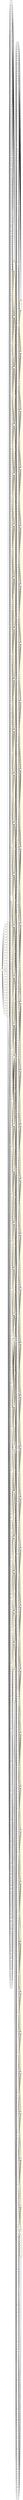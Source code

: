 digraph "MONinput/icp" {
rankdir=LR
node [style=filled fillcolor=white]
subgraph cluster0 {
style="rounded,filled" color="#FFF9DD" node [style="rounded,filled" shape=box fillcolor="#FFFFFF"]
label=ε
M0S0 [label=0];
}
subgraph cluster1 {
style="rounded,filled" color="#FFF9DD" node [style="rounded,filled" shape=box fillcolor="#FFFFFF"]
label="a"
M1S25 [label=25];
M1S30 [label=30];
M1S24 [label=24];
M1S36 [label=36];
M1S34 [label=34];
M1S35 [label=35];
M1S4 [label=4];
M1S2 [label=2];
M1S18 [label=18];
M1S29 [label=29];
M1S23 [label=23];
M1S13 [label=13];
M1S7 [label=7];
M1S6 [label=6];
M1S5 [label=5];
M1S3 [label=3];
M1S1 [label=1];
M1S22 [label=22];
M1S12 [label=12];
M1S8 [label=8];
M1S15 [label=15];
M1S14 [label=14];
M1S37 [label=37];
M1S39 [label=39];
M1S40 [label=40];
M1S38 [label=38];
M1S32 [label=32];
M1S26 [label=26];
M1S28 [label=28];
M1S31 [label=31];
M1S21 [label=21];
M1S20 [label=20];
M1S33 [label=33];
M1S42 [label=42];
M1S41 [label=41];
M1S27 [label=27];
M1S19 [label=19];
}
subgraph cluster2 {
style="rounded,filled" color="#FFF9DD" node [style="rounded,filled" shape=box fillcolor="#FFFFFF"]
label="aa"
M2S9 [label=9];
M2S10 [label=10];
M2S16 [label=16];
M2S17 [label=17];
M2S4 [label=4];
M2S2 [label=2];
M2S18 [label=18];
M2S34 [label=34];
M2S24 [label=24];
M2S25 [label=25];
M2S29 [label=29];
M2S23 [label=23];
M2S13 [label=13];
M2S7 [label=7];
M2S6 [label=6];
M2S5 [label=5];
M2S3 [label=3];
M2S1 [label=1];
M2S22 [label=22];
M2S12 [label=12];
M2S8 [label=8];
M2S15 [label=15];
M2S14 [label=14];
M2S30 [label=30];
M2S36 [label=36];
M2S35 [label=35];
M2S37 [label=37];
M2S39 [label=39];
M2S40 [label=40];
M2S38 [label=38];
M2S32 [label=32];
M2S26 [label=26];
M2S28 [label=28];
M2S31 [label=31];
M2S21 [label=21];
M2S20 [label=20];
M2S33 [label=33];
M2S42 [label=42];
M2S41 [label=41];
M2S27 [label=27];
M2S19 [label=19];
M2S43 [label=43];
M2S45 [label=45];
M2S48 [label=48];
M2S47 [label=47];
M2S44 [label=44];
M2S46 [label=46];
}
subgraph cluster3 {
style="rounded,filled" color="#FFF9DD" node [style="rounded,filled" shape=box fillcolor="#FFFFFF"]
label="aaa"
M3S11 [label=11];
M3S10 [label=10];
M3S9 [label=9];
M3S16 [label=16];
M3S17 [label=17];
M3S4 [label=4];
M3S2 [label=2];
M3S18 [label=18];
M3S34 [label=34];
M3S24 [label=24];
M3S25 [label=25];
M3S29 [label=29];
M3S23 [label=23];
M3S13 [label=13];
M3S7 [label=7];
M3S6 [label=6];
M3S5 [label=5];
M3S3 [label=3];
M3S1 [label=1];
M3S22 [label=22];
M3S12 [label=12];
M3S8 [label=8];
M3S15 [label=15];
M3S14 [label=14];
M3S30 [label=30];
M3S36 [label=36];
M3S35 [label=35];
M3S37 [label=37];
M3S39 [label=39];
M3S40 [label=40];
M3S38 [label=38];
M3S32 [label=32];
M3S26 [label=26];
M3S28 [label=28];
M3S31 [label=31];
M3S21 [label=21];
M3S20 [label=20];
M3S33 [label=33];
M3S42 [label=42];
M3S41 [label=41];
M3S27 [label=27];
M3S19 [label=19];
M3S43 [label=43];
M3S45 [label=45];
M3S48 [label=48];
M3S47 [label=47];
M3S44 [label=44];
M3S46 [label=46];
}
M0S0 -> M1S25 [label="(ε, a)"]
M0S0 -> M1S30 [label="(ε, a)"]
M0S0 -> M1S24 [label="(ε, a)"]
M0S0 -> M1S36 [label="(ε, a)"]
M0S0 -> M1S34 [label="(ε, a)"]
M0S0 -> M1S35 [label="(ε, a)"]
M0S0 -> M1S4 [label="(ε, a)"]
M0S0 -> M1S2 [label="(ε, a)"]
M0S0 -> M1S18 [label="(ε, a)"]
M0S0 -> M1S29 [label="(ε, a)"]
M0S0 -> M1S23 [label="(ε, a)"]
M0S0 -> M1S13 [label="(ε, a)"]
M0S0 -> M1S7 [label="(ε, a)"]
M0S0 -> M1S6 [label="(ε, a)"]
M0S0 -> M1S5 [label="(ε, a)"]
M0S0 -> M1S3 [label="(ε, a)"]
M0S0 -> M1S1 [label="(ε, a)"]
M0S0 -> M1S22 [label="(ε, a)"]
M0S0 -> M1S12 [label="(ε, a)"]
M0S0 -> M1S8 [label="(ε, a)"]
M0S0 -> M1S15 [label="(ε, a)"]
M0S0 -> M1S14 [label="(ε, a)"]
M0S0 -> M1S37 [label="(ε, a)"]
M0S0 -> M1S39 [label="(ε, a)"]
M0S0 -> M1S40 [label="(ε, a)"]
M0S0 -> M1S38 [label="(ε, a)"]
M0S0 -> M1S32 [label="(ε, a)"]
M0S0 -> M1S26 [label="(ε, a)"]
M0S0 -> M1S28 [label="(ε, a)"]
M0S0 -> M1S31 [label="(ε, a)"]
M0S0 -> M1S21 [label="(ε, a)"]
M0S0 -> M1S20 [label="(ε, a)"]
M0S0 -> M1S33 [label="(ε, a)"]
M0S0 -> M1S42 [label="(ε, a)"]
M0S0 -> M1S41 [label="(ε, a)"]
M0S0 -> M1S27 [label="(ε, a)"]
M0S0 -> M1S19 [label="(ε, a)"]
M1S25 -> M2S9 [label="(ε, aa)"]
M1S25 -> M2S10 [label="(ε, aa)"]
M1S25 -> M2S16 [label="(ε, aa)"]
M1S25 -> M2S17 [label="(ε, aa)"]
M1S30 -> M2S9 [label="(ε, aa)"]
M1S30 -> M2S10 [label="(ε, aa)"]
M1S30 -> M2S16 [label="(ε, aa)"]
M1S30 -> M2S17 [label="(ε, aa)"]
M1S24 -> M2S9 [label="(ε, aa)"]
M1S24 -> M2S10 [label="(ε, aa)"]
M1S24 -> M2S16 [label="(ε, aa)"]
M1S24 -> M2S17 [label="(ε, aa)"]
M1S36 -> M2S9 [label="(ε, aa)"]
M1S36 -> M2S10 [label="(ε, aa)"]
M1S36 -> M2S16 [label="(ε, aa)"]
M1S36 -> M2S17 [label="(ε, aa)"]
M1S34 -> M2S9 [label="(ε, aa)"]
M1S34 -> M2S10 [label="(ε, aa)"]
M1S34 -> M2S16 [label="(ε, aa)"]
M1S34 -> M2S17 [label="(ε, aa)"]
M1S35 -> M2S9 [label="(ε, aa)"]
M1S35 -> M2S10 [label="(ε, aa)"]
M1S35 -> M2S16 [label="(ε, aa)"]
M1S35 -> M2S17 [label="(ε, aa)"]
M1S4 -> M2S10 [label="(ε, aa)"]
M1S4 -> M2S9 [label="(ε, aa)"]
M1S4 -> M2S16 [label="(ε, aa)"]
M1S4 -> M2S17 [label="(ε, aa)"]
M1S4 -> M2S4 [label="(ε, aa)"]
M1S4 -> M2S2 [label="(ε, aa)"]
M1S4 -> M2S18 [label="(ε, aa)"]
M1S4 -> M2S34 [label="(ε, aa)"]
M1S4 -> M2S24 [label="(ε, aa)"]
M1S4 -> M2S25 [label="(ε, aa)"]
M1S4 -> M2S29 [label="(ε, aa)"]
M1S4 -> M2S23 [label="(ε, aa)"]
M1S4 -> M2S13 [label="(ε, aa)"]
M1S4 -> M2S7 [label="(ε, aa)"]
M1S4 -> M2S6 [label="(ε, aa)"]
M1S4 -> M2S5 [label="(ε, aa)"]
M1S4 -> M2S3 [label="(ε, aa)"]
M1S4 -> M2S1 [label="(ε, aa)"]
M1S4 -> M2S22 [label="(ε, aa)"]
M1S4 -> M2S12 [label="(ε, aa)"]
M1S4 -> M2S8 [label="(ε, aa)"]
M1S4 -> M2S15 [label="(ε, aa)"]
M1S4 -> M2S14 [label="(ε, aa)"]
M1S2 -> M2S2 [label="(ε, aa)"]
M1S2 -> M2S14 [label="(ε, aa)"]
M1S2 -> M2S17 [label="(ε, aa)"]
M1S2 -> M2S16 [label="(ε, aa)"]
M1S2 -> M2S9 [label="(ε, aa)"]
M1S2 -> M2S10 [label="(ε, aa)"]
M1S2 -> M2S5 [label="(ε, aa)"]
M1S2 -> M2S6 [label="(ε, aa)"]
M1S2 -> M2S7 [label="(ε, aa)"]
M1S2 -> M2S4 [label="(ε, aa)"]
M1S2 -> M2S1 [label="(ε, aa)"]
M1S2 -> M2S15 [label="(ε, aa)"]
M1S2 -> M2S8 [label="(ε, aa)"]
M1S2 -> M2S3 [label="(ε, aa)"]
M1S18 -> M2S9 [label="(ε, aa)"]
M1S18 -> M2S10 [label="(ε, aa)"]
M1S18 -> M2S16 [label="(ε, aa)"]
M1S18 -> M2S17 [label="(ε, aa)"]
M1S18 -> M2S25 [label="(ε, aa)"]
M1S18 -> M2S30 [label="(ε, aa)"]
M1S18 -> M2S24 [label="(ε, aa)"]
M1S18 -> M2S36 [label="(ε, aa)"]
M1S18 -> M2S34 [label="(ε, aa)"]
M1S18 -> M2S35 [label="(ε, aa)"]
M1S18 -> M2S4 [label="(ε, aa)"]
M1S18 -> M2S2 [label="(ε, aa)"]
M1S18 -> M2S18 [label="(ε, aa)"]
M1S18 -> M2S29 [label="(ε, aa)"]
M1S18 -> M2S23 [label="(ε, aa)"]
M1S18 -> M2S13 [label="(ε, aa)"]
M1S18 -> M2S7 [label="(ε, aa)"]
M1S18 -> M2S6 [label="(ε, aa)"]
M1S18 -> M2S5 [label="(ε, aa)"]
M1S18 -> M2S3 [label="(ε, aa)"]
M1S18 -> M2S1 [label="(ε, aa)"]
M1S18 -> M2S22 [label="(ε, aa)"]
M1S18 -> M2S12 [label="(ε, aa)"]
M1S18 -> M2S8 [label="(ε, aa)"]
M1S18 -> M2S15 [label="(ε, aa)"]
M1S18 -> M2S14 [label="(ε, aa)"]
M1S18 -> M2S37 [label="(ε, aa)"]
M1S18 -> M2S39 [label="(ε, aa)"]
M1S18 -> M2S40 [label="(ε, aa)"]
M1S18 -> M2S38 [label="(ε, aa)"]
M1S18 -> M2S32 [label="(ε, aa)"]
M1S18 -> M2S26 [label="(ε, aa)"]
M1S18 -> M2S28 [label="(ε, aa)"]
M1S18 -> M2S31 [label="(ε, aa)"]
M1S18 -> M2S21 [label="(ε, aa)"]
M1S18 -> M2S20 [label="(ε, aa)"]
M1S18 -> M2S33 [label="(ε, aa)"]
M1S18 -> M2S42 [label="(ε, aa)"]
M1S18 -> M2S41 [label="(ε, aa)"]
M1S18 -> M2S27 [label="(ε, aa)"]
M1S18 -> M2S19 [label="(ε, aa)"]
M1S29 -> M2S10 [label="(ε, aa)"]
M1S29 -> M2S9 [label="(ε, aa)"]
M1S29 -> M2S16 [label="(ε, aa)"]
M1S29 -> M2S17 [label="(ε, aa)"]
M1S29 -> M2S25 [label="(ε, aa)"]
M1S29 -> M2S30 [label="(ε, aa)"]
M1S29 -> M2S24 [label="(ε, aa)"]
M1S29 -> M2S36 [label="(ε, aa)"]
M1S29 -> M2S34 [label="(ε, aa)"]
M1S29 -> M2S35 [label="(ε, aa)"]
M1S29 -> M2S4 [label="(ε, aa)"]
M1S29 -> M2S2 [label="(ε, aa)"]
M1S29 -> M2S18 [label="(ε, aa)"]
M1S29 -> M2S29 [label="(ε, aa)"]
M1S29 -> M2S23 [label="(ε, aa)"]
M1S29 -> M2S13 [label="(ε, aa)"]
M1S29 -> M2S7 [label="(ε, aa)"]
M1S29 -> M2S6 [label="(ε, aa)"]
M1S29 -> M2S5 [label="(ε, aa)"]
M1S29 -> M2S3 [label="(ε, aa)"]
M1S29 -> M2S1 [label="(ε, aa)"]
M1S29 -> M2S22 [label="(ε, aa)"]
M1S29 -> M2S12 [label="(ε, aa)"]
M1S29 -> M2S8 [label="(ε, aa)"]
M1S29 -> M2S15 [label="(ε, aa)"]
M1S29 -> M2S14 [label="(ε, aa)"]
M1S29 -> M2S37 [label="(ε, aa)"]
M1S29 -> M2S39 [label="(ε, aa)"]
M1S29 -> M2S40 [label="(ε, aa)"]
M1S29 -> M2S38 [label="(ε, aa)"]
M1S29 -> M2S32 [label="(ε, aa)"]
M1S29 -> M2S26 [label="(ε, aa)"]
M1S29 -> M2S28 [label="(ε, aa)"]
M1S29 -> M2S31 [label="(ε, aa)"]
M1S29 -> M2S21 [label="(ε, aa)"]
M1S29 -> M2S20 [label="(ε, aa)"]
M1S29 -> M2S33 [label="(ε, aa)"]
M1S29 -> M2S42 [label="(ε, aa)"]
M1S29 -> M2S41 [label="(ε, aa)"]
M1S29 -> M2S27 [label="(ε, aa)"]
M1S29 -> M2S19 [label="(ε, aa)"]
M1S23 -> M2S10 [label="(ε, aa)"]
M1S23 -> M2S9 [label="(ε, aa)"]
M1S23 -> M2S16 [label="(ε, aa)"]
M1S23 -> M2S17 [label="(ε, aa)"]
M1S23 -> M2S25 [label="(ε, aa)"]
M1S23 -> M2S30 [label="(ε, aa)"]
M1S23 -> M2S24 [label="(ε, aa)"]
M1S23 -> M2S36 [label="(ε, aa)"]
M1S23 -> M2S34 [label="(ε, aa)"]
M1S23 -> M2S35 [label="(ε, aa)"]
M1S23 -> M2S4 [label="(ε, aa)"]
M1S23 -> M2S2 [label="(ε, aa)"]
M1S23 -> M2S18 [label="(ε, aa)"]
M1S23 -> M2S29 [label="(ε, aa)"]
M1S23 -> M2S23 [label="(ε, aa)"]
M1S23 -> M2S13 [label="(ε, aa)"]
M1S23 -> M2S7 [label="(ε, aa)"]
M1S23 -> M2S6 [label="(ε, aa)"]
M1S23 -> M2S5 [label="(ε, aa)"]
M1S23 -> M2S3 [label="(ε, aa)"]
M1S23 -> M2S1 [label="(ε, aa)"]
M1S23 -> M2S22 [label="(ε, aa)"]
M1S23 -> M2S12 [label="(ε, aa)"]
M1S23 -> M2S8 [label="(ε, aa)"]
M1S23 -> M2S15 [label="(ε, aa)"]
M1S23 -> M2S14 [label="(ε, aa)"]
M1S23 -> M2S37 [label="(ε, aa)"]
M1S23 -> M2S39 [label="(ε, aa)"]
M1S23 -> M2S40 [label="(ε, aa)"]
M1S23 -> M2S38 [label="(ε, aa)"]
M1S23 -> M2S32 [label="(ε, aa)"]
M1S23 -> M2S26 [label="(ε, aa)"]
M1S23 -> M2S28 [label="(ε, aa)"]
M1S23 -> M2S31 [label="(ε, aa)"]
M1S23 -> M2S21 [label="(ε, aa)"]
M1S23 -> M2S20 [label="(ε, aa)"]
M1S23 -> M2S33 [label="(ε, aa)"]
M1S23 -> M2S42 [label="(ε, aa)"]
M1S23 -> M2S41 [label="(ε, aa)"]
M1S23 -> M2S27 [label="(ε, aa)"]
M1S23 -> M2S19 [label="(ε, aa)"]
M1S13 -> M2S4 [label="(ε, aa)"]
M1S13 -> M2S2 [label="(ε, aa)"]
M1S13 -> M2S18 [label="(ε, aa)"]
M1S13 -> M2S34 [label="(ε, aa)"]
M1S13 -> M2S10 [label="(ε, aa)"]
M1S13 -> M2S24 [label="(ε, aa)"]
M1S13 -> M2S25 [label="(ε, aa)"]
M1S13 -> M2S9 [label="(ε, aa)"]
M1S13 -> M2S16 [label="(ε, aa)"]
M1S13 -> M2S17 [label="(ε, aa)"]
M1S13 -> M2S29 [label="(ε, aa)"]
M1S13 -> M2S23 [label="(ε, aa)"]
M1S13 -> M2S13 [label="(ε, aa)"]
M1S13 -> M2S7 [label="(ε, aa)"]
M1S13 -> M2S6 [label="(ε, aa)"]
M1S13 -> M2S5 [label="(ε, aa)"]
M1S13 -> M2S3 [label="(ε, aa)"]
M1S13 -> M2S1 [label="(ε, aa)"]
M1S13 -> M2S22 [label="(ε, aa)"]
M1S13 -> M2S12 [label="(ε, aa)"]
M1S13 -> M2S8 [label="(ε, aa)"]
M1S13 -> M2S15 [label="(ε, aa)"]
M1S13 -> M2S14 [label="(ε, aa)"]
M1S13 -> M2S30 [label="(ε, aa)"]
M1S13 -> M2S36 [label="(ε, aa)"]
M1S13 -> M2S37 [label="(ε, aa)"]
M1S13 -> M2S39 [label="(ε, aa)"]
M1S13 -> M2S40 [label="(ε, aa)"]
M1S13 -> M2S38 [label="(ε, aa)"]
M1S13 -> M2S32 [label="(ε, aa)"]
M1S13 -> M2S26 [label="(ε, aa)"]
M1S13 -> M2S28 [label="(ε, aa)"]
M1S13 -> M2S31 [label="(ε, aa)"]
M1S13 -> M2S21 [label="(ε, aa)"]
M1S13 -> M2S20 [label="(ε, aa)"]
M1S7 -> M2S2 [label="(ε, aa)"]
M1S7 -> M2S14 [label="(ε, aa)"]
M1S7 -> M2S17 [label="(ε, aa)"]
M1S7 -> M2S16 [label="(ε, aa)"]
M1S7 -> M2S9 [label="(ε, aa)"]
M1S7 -> M2S10 [label="(ε, aa)"]
M1S7 -> M2S5 [label="(ε, aa)"]
M1S7 -> M2S6 [label="(ε, aa)"]
M1S7 -> M2S7 [label="(ε, aa)"]
M1S7 -> M2S4 [label="(ε, aa)"]
M1S7 -> M2S1 [label="(ε, aa)"]
M1S7 -> M2S15 [label="(ε, aa)"]
M1S7 -> M2S8 [label="(ε, aa)"]
M1S7 -> M2S3 [label="(ε, aa)"]
M1S7 -> M2S20 [label="(ε, aa)"]
M1S7 -> M2S36 [label="(ε, aa)"]
M1S7 -> M2S30 [label="(ε, aa)"]
M1S7 -> M2S24 [label="(ε, aa)"]
M1S7 -> M2S25 [label="(ε, aa)"]
M1S7 -> M2S34 [label="(ε, aa)"]
M1S7 -> M2S28 [label="(ε, aa)"]
M1S7 -> M2S26 [label="(ε, aa)"]
M1S7 -> M2S23 [label="(ε, aa)"]
M1S7 -> M2S13 [label="(ε, aa)"]
M1S7 -> M2S29 [label="(ε, aa)"]
M1S7 -> M2S21 [label="(ε, aa)"]
M1S7 -> M2S22 [label="(ε, aa)"]
M1S7 -> M2S12 [label="(ε, aa)"]
M1S7 -> M2S18 [label="(ε, aa)"]
M1S6 -> M2S9 [label="(ε, aa)"]
M1S6 -> M2S10 [label="(ε, aa)"]
M1S6 -> M2S16 [label="(ε, aa)"]
M1S6 -> M2S17 [label="(ε, aa)"]
M1S6 -> M2S2 [label="(ε, aa)"]
M1S6 -> M2S14 [label="(ε, aa)"]
M1S6 -> M2S5 [label="(ε, aa)"]
M1S6 -> M2S6 [label="(ε, aa)"]
M1S6 -> M2S7 [label="(ε, aa)"]
M1S6 -> M2S4 [label="(ε, aa)"]
M1S6 -> M2S1 [label="(ε, aa)"]
M1S6 -> M2S15 [label="(ε, aa)"]
M1S6 -> M2S8 [label="(ε, aa)"]
M1S6 -> M2S3 [label="(ε, aa)"]
M1S6 -> M2S20 [label="(ε, aa)"]
M1S6 -> M2S36 [label="(ε, aa)"]
M1S6 -> M2S30 [label="(ε, aa)"]
M1S6 -> M2S24 [label="(ε, aa)"]
M1S6 -> M2S25 [label="(ε, aa)"]
M1S6 -> M2S34 [label="(ε, aa)"]
M1S6 -> M2S28 [label="(ε, aa)"]
M1S6 -> M2S26 [label="(ε, aa)"]
M1S6 -> M2S23 [label="(ε, aa)"]
M1S6 -> M2S13 [label="(ε, aa)"]
M1S6 -> M2S29 [label="(ε, aa)"]
M1S6 -> M2S21 [label="(ε, aa)"]
M1S6 -> M2S22 [label="(ε, aa)"]
M1S6 -> M2S12 [label="(ε, aa)"]
M1S6 -> M2S18 [label="(ε, aa)"]
M1S6 -> M2S19 [label="(ε, aa)"]
M1S6 -> M2S35 [label="(ε, aa)"]
M1S6 -> M2S27 [label="(ε, aa)"]
M1S5 -> M2S9 [label="(ε, aa)"]
M1S5 -> M2S10 [label="(ε, aa)"]
M1S5 -> M2S16 [label="(ε, aa)"]
M1S5 -> M2S17 [label="(ε, aa)"]
M1S5 -> M2S2 [label="(ε, aa)"]
M1S5 -> M2S14 [label="(ε, aa)"]
M1S5 -> M2S5 [label="(ε, aa)"]
M1S5 -> M2S6 [label="(ε, aa)"]
M1S5 -> M2S7 [label="(ε, aa)"]
M1S5 -> M2S4 [label="(ε, aa)"]
M1S5 -> M2S1 [label="(ε, aa)"]
M1S5 -> M2S15 [label="(ε, aa)"]
M1S5 -> M2S8 [label="(ε, aa)"]
M1S5 -> M2S3 [label="(ε, aa)"]
M1S5 -> M2S20 [label="(ε, aa)"]
M1S5 -> M2S36 [label="(ε, aa)"]
M1S5 -> M2S30 [label="(ε, aa)"]
M1S5 -> M2S24 [label="(ε, aa)"]
M1S5 -> M2S25 [label="(ε, aa)"]
M1S5 -> M2S34 [label="(ε, aa)"]
M1S5 -> M2S28 [label="(ε, aa)"]
M1S5 -> M2S26 [label="(ε, aa)"]
M1S5 -> M2S23 [label="(ε, aa)"]
M1S5 -> M2S13 [label="(ε, aa)"]
M1S5 -> M2S29 [label="(ε, aa)"]
M1S5 -> M2S21 [label="(ε, aa)"]
M1S5 -> M2S22 [label="(ε, aa)"]
M1S5 -> M2S12 [label="(ε, aa)"]
M1S5 -> M2S18 [label="(ε, aa)"]
M1S5 -> M2S19 [label="(ε, aa)"]
M1S5 -> M2S35 [label="(ε, aa)"]
M1S5 -> M2S27 [label="(ε, aa)"]
M1S3 -> M2S10 [label="(ε, aa)"]
M1S3 -> M2S9 [label="(ε, aa)"]
M1S3 -> M2S16 [label="(ε, aa)"]
M1S3 -> M2S17 [label="(ε, aa)"]
M1S3 -> M2S4 [label="(ε, aa)"]
M1S3 -> M2S2 [label="(ε, aa)"]
M1S3 -> M2S18 [label="(ε, aa)"]
M1S3 -> M2S34 [label="(ε, aa)"]
M1S3 -> M2S24 [label="(ε, aa)"]
M1S3 -> M2S25 [label="(ε, aa)"]
M1S3 -> M2S29 [label="(ε, aa)"]
M1S3 -> M2S23 [label="(ε, aa)"]
M1S3 -> M2S13 [label="(ε, aa)"]
M1S3 -> M2S7 [label="(ε, aa)"]
M1S3 -> M2S6 [label="(ε, aa)"]
M1S3 -> M2S5 [label="(ε, aa)"]
M1S3 -> M2S3 [label="(ε, aa)"]
M1S3 -> M2S1 [label="(ε, aa)"]
M1S3 -> M2S22 [label="(ε, aa)"]
M1S3 -> M2S12 [label="(ε, aa)"]
M1S3 -> M2S8 [label="(ε, aa)"]
M1S3 -> M2S15 [label="(ε, aa)"]
M1S3 -> M2S14 [label="(ε, aa)"]
M1S1 -> M2S2 [label="(ε, aa)"]
M1S1 -> M2S14 [label="(ε, aa)"]
M1S1 -> M2S17 [label="(ε, aa)"]
M1S1 -> M2S16 [label="(ε, aa)"]
M1S1 -> M2S9 [label="(ε, aa)"]
M1S1 -> M2S10 [label="(ε, aa)"]
M1S1 -> M2S5 [label="(ε, aa)"]
M1S1 -> M2S6 [label="(ε, aa)"]
M1S1 -> M2S7 [label="(ε, aa)"]
M1S1 -> M2S4 [label="(ε, aa)"]
M1S1 -> M2S1 [label="(ε, aa)"]
M1S1 -> M2S15 [label="(ε, aa)"]
M1S1 -> M2S8 [label="(ε, aa)"]
M1S1 -> M2S3 [label="(ε, aa)"]
M1S22 -> M2S9 [label="(ε, aa)"]
M1S22 -> M2S10 [label="(ε, aa)"]
M1S22 -> M2S16 [label="(ε, aa)"]
M1S22 -> M2S17 [label="(ε, aa)"]
M1S22 -> M2S25 [label="(ε, aa)"]
M1S22 -> M2S30 [label="(ε, aa)"]
M1S22 -> M2S24 [label="(ε, aa)"]
M1S22 -> M2S36 [label="(ε, aa)"]
M1S22 -> M2S34 [label="(ε, aa)"]
M1S22 -> M2S35 [label="(ε, aa)"]
M1S22 -> M2S4 [label="(ε, aa)"]
M1S22 -> M2S2 [label="(ε, aa)"]
M1S22 -> M2S18 [label="(ε, aa)"]
M1S22 -> M2S29 [label="(ε, aa)"]
M1S22 -> M2S23 [label="(ε, aa)"]
M1S22 -> M2S13 [label="(ε, aa)"]
M1S22 -> M2S7 [label="(ε, aa)"]
M1S22 -> M2S6 [label="(ε, aa)"]
M1S22 -> M2S5 [label="(ε, aa)"]
M1S22 -> M2S3 [label="(ε, aa)"]
M1S22 -> M2S1 [label="(ε, aa)"]
M1S22 -> M2S22 [label="(ε, aa)"]
M1S22 -> M2S12 [label="(ε, aa)"]
M1S22 -> M2S8 [label="(ε, aa)"]
M1S22 -> M2S15 [label="(ε, aa)"]
M1S22 -> M2S14 [label="(ε, aa)"]
M1S22 -> M2S37 [label="(ε, aa)"]
M1S22 -> M2S39 [label="(ε, aa)"]
M1S22 -> M2S40 [label="(ε, aa)"]
M1S22 -> M2S38 [label="(ε, aa)"]
M1S22 -> M2S32 [label="(ε, aa)"]
M1S22 -> M2S26 [label="(ε, aa)"]
M1S22 -> M2S28 [label="(ε, aa)"]
M1S22 -> M2S31 [label="(ε, aa)"]
M1S22 -> M2S21 [label="(ε, aa)"]
M1S22 -> M2S20 [label="(ε, aa)"]
M1S22 -> M2S33 [label="(ε, aa)"]
M1S22 -> M2S42 [label="(ε, aa)"]
M1S22 -> M2S41 [label="(ε, aa)"]
M1S22 -> M2S27 [label="(ε, aa)"]
M1S22 -> M2S19 [label="(ε, aa)"]
M1S12 -> M2S10 [label="(ε, aa)"]
M1S12 -> M2S9 [label="(ε, aa)"]
M1S12 -> M2S16 [label="(ε, aa)"]
M1S12 -> M2S17 [label="(ε, aa)"]
M1S12 -> M2S4 [label="(ε, aa)"]
M1S12 -> M2S2 [label="(ε, aa)"]
M1S12 -> M2S18 [label="(ε, aa)"]
M1S12 -> M2S34 [label="(ε, aa)"]
M1S12 -> M2S24 [label="(ε, aa)"]
M1S12 -> M2S25 [label="(ε, aa)"]
M1S12 -> M2S29 [label="(ε, aa)"]
M1S12 -> M2S23 [label="(ε, aa)"]
M1S12 -> M2S13 [label="(ε, aa)"]
M1S12 -> M2S7 [label="(ε, aa)"]
M1S12 -> M2S6 [label="(ε, aa)"]
M1S12 -> M2S5 [label="(ε, aa)"]
M1S12 -> M2S3 [label="(ε, aa)"]
M1S12 -> M2S1 [label="(ε, aa)"]
M1S12 -> M2S22 [label="(ε, aa)"]
M1S12 -> M2S12 [label="(ε, aa)"]
M1S12 -> M2S8 [label="(ε, aa)"]
M1S12 -> M2S15 [label="(ε, aa)"]
M1S12 -> M2S14 [label="(ε, aa)"]
M1S12 -> M2S30 [label="(ε, aa)"]
M1S12 -> M2S36 [label="(ε, aa)"]
M1S12 -> M2S37 [label="(ε, aa)"]
M1S12 -> M2S39 [label="(ε, aa)"]
M1S12 -> M2S40 [label="(ε, aa)"]
M1S12 -> M2S38 [label="(ε, aa)"]
M1S12 -> M2S32 [label="(ε, aa)"]
M1S12 -> M2S26 [label="(ε, aa)"]
M1S12 -> M2S28 [label="(ε, aa)"]
M1S12 -> M2S31 [label="(ε, aa)"]
M1S12 -> M2S21 [label="(ε, aa)"]
M1S12 -> M2S20 [label="(ε, aa)"]
M1S8 -> M2S2 [label="(ε, aa)"]
M1S8 -> M2S14 [label="(ε, aa)"]
M1S8 -> M2S17 [label="(ε, aa)"]
M1S8 -> M2S16 [label="(ε, aa)"]
M1S8 -> M2S9 [label="(ε, aa)"]
M1S8 -> M2S10 [label="(ε, aa)"]
M1S8 -> M2S5 [label="(ε, aa)"]
M1S8 -> M2S6 [label="(ε, aa)"]
M1S8 -> M2S7 [label="(ε, aa)"]
M1S8 -> M2S4 [label="(ε, aa)"]
M1S8 -> M2S1 [label="(ε, aa)"]
M1S8 -> M2S15 [label="(ε, aa)"]
M1S8 -> M2S8 [label="(ε, aa)"]
M1S8 -> M2S3 [label="(ε, aa)"]
M1S8 -> M2S20 [label="(ε, aa)"]
M1S8 -> M2S36 [label="(ε, aa)"]
M1S8 -> M2S30 [label="(ε, aa)"]
M1S8 -> M2S24 [label="(ε, aa)"]
M1S8 -> M2S25 [label="(ε, aa)"]
M1S8 -> M2S34 [label="(ε, aa)"]
M1S8 -> M2S28 [label="(ε, aa)"]
M1S8 -> M2S26 [label="(ε, aa)"]
M1S8 -> M2S23 [label="(ε, aa)"]
M1S8 -> M2S13 [label="(ε, aa)"]
M1S8 -> M2S29 [label="(ε, aa)"]
M1S8 -> M2S21 [label="(ε, aa)"]
M1S8 -> M2S22 [label="(ε, aa)"]
M1S8 -> M2S12 [label="(ε, aa)"]
M1S8 -> M2S18 [label="(ε, aa)"]
M1S15 -> M2S9 [label="(ε, aa)"]
M1S15 -> M2S10 [label="(ε, aa)"]
M1S15 -> M2S16 [label="(ε, aa)"]
M1S15 -> M2S17 [label="(ε, aa)"]
M1S15 -> M2S2 [label="(ε, aa)"]
M1S15 -> M2S14 [label="(ε, aa)"]
M1S15 -> M2S5 [label="(ε, aa)"]
M1S15 -> M2S6 [label="(ε, aa)"]
M1S15 -> M2S7 [label="(ε, aa)"]
M1S15 -> M2S4 [label="(ε, aa)"]
M1S15 -> M2S1 [label="(ε, aa)"]
M1S15 -> M2S15 [label="(ε, aa)"]
M1S15 -> M2S8 [label="(ε, aa)"]
M1S15 -> M2S3 [label="(ε, aa)"]
M1S15 -> M2S20 [label="(ε, aa)"]
M1S15 -> M2S36 [label="(ε, aa)"]
M1S15 -> M2S30 [label="(ε, aa)"]
M1S15 -> M2S24 [label="(ε, aa)"]
M1S15 -> M2S25 [label="(ε, aa)"]
M1S15 -> M2S34 [label="(ε, aa)"]
M1S15 -> M2S28 [label="(ε, aa)"]
M1S15 -> M2S26 [label="(ε, aa)"]
M1S15 -> M2S23 [label="(ε, aa)"]
M1S15 -> M2S13 [label="(ε, aa)"]
M1S15 -> M2S29 [label="(ε, aa)"]
M1S15 -> M2S21 [label="(ε, aa)"]
M1S15 -> M2S22 [label="(ε, aa)"]
M1S15 -> M2S12 [label="(ε, aa)"]
M1S15 -> M2S18 [label="(ε, aa)"]
M1S15 -> M2S19 [label="(ε, aa)"]
M1S15 -> M2S35 [label="(ε, aa)"]
M1S15 -> M2S27 [label="(ε, aa)"]
M1S14 -> M2S9 [label="(ε, aa)"]
M1S14 -> M2S10 [label="(ε, aa)"]
M1S14 -> M2S16 [label="(ε, aa)"]
M1S14 -> M2S17 [label="(ε, aa)"]
M1S14 -> M2S2 [label="(ε, aa)"]
M1S14 -> M2S14 [label="(ε, aa)"]
M1S14 -> M2S5 [label="(ε, aa)"]
M1S14 -> M2S6 [label="(ε, aa)"]
M1S14 -> M2S7 [label="(ε, aa)"]
M1S14 -> M2S4 [label="(ε, aa)"]
M1S14 -> M2S1 [label="(ε, aa)"]
M1S14 -> M2S15 [label="(ε, aa)"]
M1S14 -> M2S8 [label="(ε, aa)"]
M1S14 -> M2S3 [label="(ε, aa)"]
M1S14 -> M2S20 [label="(ε, aa)"]
M1S14 -> M2S36 [label="(ε, aa)"]
M1S14 -> M2S30 [label="(ε, aa)"]
M1S14 -> M2S24 [label="(ε, aa)"]
M1S14 -> M2S25 [label="(ε, aa)"]
M1S14 -> M2S34 [label="(ε, aa)"]
M1S14 -> M2S28 [label="(ε, aa)"]
M1S14 -> M2S26 [label="(ε, aa)"]
M1S14 -> M2S23 [label="(ε, aa)"]
M1S14 -> M2S13 [label="(ε, aa)"]
M1S14 -> M2S29 [label="(ε, aa)"]
M1S14 -> M2S21 [label="(ε, aa)"]
M1S14 -> M2S22 [label="(ε, aa)"]
M1S14 -> M2S12 [label="(ε, aa)"]
M1S14 -> M2S18 [label="(ε, aa)"]
M1S14 -> M2S19 [label="(ε, aa)"]
M1S14 -> M2S35 [label="(ε, aa)"]
M1S14 -> M2S27 [label="(ε, aa)"]
M1S37 -> M2S10 [label="(ε, aa)"]
M1S37 -> M2S9 [label="(ε, aa)"]
M1S37 -> M2S16 [label="(ε, aa)"]
M1S37 -> M2S17 [label="(ε, aa)"]
M1S37 -> M2S25 [label="(ε, aa)"]
M1S37 -> M2S30 [label="(ε, aa)"]
M1S37 -> M2S24 [label="(ε, aa)"]
M1S37 -> M2S36 [label="(ε, aa)"]
M1S37 -> M2S34 [label="(ε, aa)"]
M1S37 -> M2S35 [label="(ε, aa)"]
M1S37 -> M2S4 [label="(ε, aa)"]
M1S37 -> M2S2 [label="(ε, aa)"]
M1S37 -> M2S18 [label="(ε, aa)"]
M1S37 -> M2S29 [label="(ε, aa)"]
M1S37 -> M2S23 [label="(ε, aa)"]
M1S37 -> M2S13 [label="(ε, aa)"]
M1S37 -> M2S7 [label="(ε, aa)"]
M1S37 -> M2S6 [label="(ε, aa)"]
M1S37 -> M2S5 [label="(ε, aa)"]
M1S37 -> M2S3 [label="(ε, aa)"]
M1S37 -> M2S1 [label="(ε, aa)"]
M1S37 -> M2S22 [label="(ε, aa)"]
M1S37 -> M2S12 [label="(ε, aa)"]
M1S37 -> M2S8 [label="(ε, aa)"]
M1S37 -> M2S15 [label="(ε, aa)"]
M1S37 -> M2S14 [label="(ε, aa)"]
M1S37 -> M2S37 [label="(ε, aa)"]
M1S37 -> M2S39 [label="(ε, aa)"]
M1S37 -> M2S40 [label="(ε, aa)"]
M1S37 -> M2S38 [label="(ε, aa)"]
M1S37 -> M2S32 [label="(ε, aa)"]
M1S37 -> M2S26 [label="(ε, aa)"]
M1S37 -> M2S28 [label="(ε, aa)"]
M1S37 -> M2S31 [label="(ε, aa)"]
M1S37 -> M2S21 [label="(ε, aa)"]
M1S37 -> M2S20 [label="(ε, aa)"]
M1S37 -> M2S33 [label="(ε, aa)"]
M1S37 -> M2S42 [label="(ε, aa)"]
M1S37 -> M2S41 [label="(ε, aa)"]
M1S37 -> M2S27 [label="(ε, aa)"]
M1S37 -> M2S19 [label="(ε, aa)"]
M1S37 -> M2S43 [label="(ε, aa)"]
M1S37 -> M2S45 [label="(ε, aa)"]
M1S37 -> M2S48 [label="(ε, aa)"]
M1S37 -> M2S47 [label="(ε, aa)"]
M1S37 -> M2S44 [label="(ε, aa)"]
M1S37 -> M2S46 [label="(ε, aa)"]
M1S39 -> M2S9 [label="(ε, aa)"]
M1S39 -> M2S10 [label="(ε, aa)"]
M1S39 -> M2S16 [label="(ε, aa)"]
M1S39 -> M2S17 [label="(ε, aa)"]
M1S39 -> M2S30 [label="(ε, aa)"]
M1S39 -> M2S24 [label="(ε, aa)"]
M1S39 -> M2S25 [label="(ε, aa)"]
M1S39 -> M2S36 [label="(ε, aa)"]
M1S39 -> M2S34 [label="(ε, aa)"]
M1S39 -> M2S35 [label="(ε, aa)"]
M1S40 -> M2S9 [label="(ε, aa)"]
M1S40 -> M2S10 [label="(ε, aa)"]
M1S40 -> M2S16 [label="(ε, aa)"]
M1S40 -> M2S17 [label="(ε, aa)"]
M1S40 -> M2S30 [label="(ε, aa)"]
M1S40 -> M2S24 [label="(ε, aa)"]
M1S40 -> M2S25 [label="(ε, aa)"]
M1S40 -> M2S36 [label="(ε, aa)"]
M1S40 -> M2S34 [label="(ε, aa)"]
M1S40 -> M2S35 [label="(ε, aa)"]
M1S38 -> M2S4 [label="(ε, aa)"]
M1S38 -> M2S2 [label="(ε, aa)"]
M1S38 -> M2S18 [label="(ε, aa)"]
M1S38 -> M2S34 [label="(ε, aa)"]
M1S38 -> M2S10 [label="(ε, aa)"]
M1S38 -> M2S24 [label="(ε, aa)"]
M1S38 -> M2S25 [label="(ε, aa)"]
M1S38 -> M2S9 [label="(ε, aa)"]
M1S38 -> M2S16 [label="(ε, aa)"]
M1S38 -> M2S17 [label="(ε, aa)"]
M1S38 -> M2S29 [label="(ε, aa)"]
M1S38 -> M2S23 [label="(ε, aa)"]
M1S38 -> M2S13 [label="(ε, aa)"]
M1S38 -> M2S7 [label="(ε, aa)"]
M1S38 -> M2S6 [label="(ε, aa)"]
M1S38 -> M2S5 [label="(ε, aa)"]
M1S38 -> M2S3 [label="(ε, aa)"]
M1S38 -> M2S1 [label="(ε, aa)"]
M1S38 -> M2S22 [label="(ε, aa)"]
M1S38 -> M2S12 [label="(ε, aa)"]
M1S38 -> M2S8 [label="(ε, aa)"]
M1S38 -> M2S15 [label="(ε, aa)"]
M1S38 -> M2S14 [label="(ε, aa)"]
M1S38 -> M2S37 [label="(ε, aa)"]
M1S38 -> M2S39 [label="(ε, aa)"]
M1S38 -> M2S40 [label="(ε, aa)"]
M1S38 -> M2S30 [label="(ε, aa)"]
M1S38 -> M2S36 [label="(ε, aa)"]
M1S38 -> M2S38 [label="(ε, aa)"]
M1S38 -> M2S32 [label="(ε, aa)"]
M1S38 -> M2S26 [label="(ε, aa)"]
M1S38 -> M2S28 [label="(ε, aa)"]
M1S38 -> M2S31 [label="(ε, aa)"]
M1S38 -> M2S21 [label="(ε, aa)"]
M1S38 -> M2S20 [label="(ε, aa)"]
M1S38 -> M2S33 [label="(ε, aa)"]
M1S38 -> M2S42 [label="(ε, aa)"]
M1S38 -> M2S35 [label="(ε, aa)"]
M1S38 -> M2S41 [label="(ε, aa)"]
M1S38 -> M2S27 [label="(ε, aa)"]
M1S38 -> M2S19 [label="(ε, aa)"]
M1S38 -> M2S43 [label="(ε, aa)"]
M1S38 -> M2S45 [label="(ε, aa)"]
M1S38 -> M2S48 [label="(ε, aa)"]
M1S38 -> M2S47 [label="(ε, aa)"]
M1S38 -> M2S44 [label="(ε, aa)"]
M1S38 -> M2S46 [label="(ε, aa)"]
M1S32 -> M2S4 [label="(ε, aa)"]
M1S32 -> M2S2 [label="(ε, aa)"]
M1S32 -> M2S18 [label="(ε, aa)"]
M1S32 -> M2S34 [label="(ε, aa)"]
M1S32 -> M2S10 [label="(ε, aa)"]
M1S32 -> M2S24 [label="(ε, aa)"]
M1S32 -> M2S25 [label="(ε, aa)"]
M1S32 -> M2S9 [label="(ε, aa)"]
M1S32 -> M2S16 [label="(ε, aa)"]
M1S32 -> M2S17 [label="(ε, aa)"]
M1S32 -> M2S29 [label="(ε, aa)"]
M1S32 -> M2S23 [label="(ε, aa)"]
M1S32 -> M2S13 [label="(ε, aa)"]
M1S32 -> M2S7 [label="(ε, aa)"]
M1S32 -> M2S6 [label="(ε, aa)"]
M1S32 -> M2S5 [label="(ε, aa)"]
M1S32 -> M2S3 [label="(ε, aa)"]
M1S32 -> M2S1 [label="(ε, aa)"]
M1S32 -> M2S22 [label="(ε, aa)"]
M1S32 -> M2S12 [label="(ε, aa)"]
M1S32 -> M2S8 [label="(ε, aa)"]
M1S32 -> M2S15 [label="(ε, aa)"]
M1S32 -> M2S14 [label="(ε, aa)"]
M1S32 -> M2S37 [label="(ε, aa)"]
M1S32 -> M2S39 [label="(ε, aa)"]
M1S32 -> M2S40 [label="(ε, aa)"]
M1S32 -> M2S30 [label="(ε, aa)"]
M1S32 -> M2S36 [label="(ε, aa)"]
M1S32 -> M2S38 [label="(ε, aa)"]
M1S32 -> M2S32 [label="(ε, aa)"]
M1S32 -> M2S26 [label="(ε, aa)"]
M1S32 -> M2S28 [label="(ε, aa)"]
M1S32 -> M2S31 [label="(ε, aa)"]
M1S32 -> M2S21 [label="(ε, aa)"]
M1S32 -> M2S20 [label="(ε, aa)"]
M1S32 -> M2S33 [label="(ε, aa)"]
M1S32 -> M2S42 [label="(ε, aa)"]
M1S32 -> M2S35 [label="(ε, aa)"]
M1S32 -> M2S41 [label="(ε, aa)"]
M1S32 -> M2S27 [label="(ε, aa)"]
M1S32 -> M2S19 [label="(ε, aa)"]
M1S32 -> M2S43 [label="(ε, aa)"]
M1S32 -> M2S45 [label="(ε, aa)"]
M1S32 -> M2S48 [label="(ε, aa)"]
M1S32 -> M2S47 [label="(ε, aa)"]
M1S32 -> M2S44 [label="(ε, aa)"]
M1S32 -> M2S46 [label="(ε, aa)"]
M1S26 -> M2S2 [label="(ε, aa)"]
M1S26 -> M2S14 [label="(ε, aa)"]
M1S26 -> M2S17 [label="(ε, aa)"]
M1S26 -> M2S16 [label="(ε, aa)"]
M1S26 -> M2S9 [label="(ε, aa)"]
M1S26 -> M2S10 [label="(ε, aa)"]
M1S26 -> M2S5 [label="(ε, aa)"]
M1S26 -> M2S6 [label="(ε, aa)"]
M1S26 -> M2S7 [label="(ε, aa)"]
M1S26 -> M2S4 [label="(ε, aa)"]
M1S26 -> M2S1 [label="(ε, aa)"]
M1S26 -> M2S15 [label="(ε, aa)"]
M1S26 -> M2S8 [label="(ε, aa)"]
M1S26 -> M2S3 [label="(ε, aa)"]
M1S26 -> M2S20 [label="(ε, aa)"]
M1S26 -> M2S36 [label="(ε, aa)"]
M1S26 -> M2S30 [label="(ε, aa)"]
M1S26 -> M2S24 [label="(ε, aa)"]
M1S26 -> M2S25 [label="(ε, aa)"]
M1S26 -> M2S34 [label="(ε, aa)"]
M1S26 -> M2S28 [label="(ε, aa)"]
M1S26 -> M2S26 [label="(ε, aa)"]
M1S26 -> M2S23 [label="(ε, aa)"]
M1S26 -> M2S13 [label="(ε, aa)"]
M1S26 -> M2S29 [label="(ε, aa)"]
M1S26 -> M2S21 [label="(ε, aa)"]
M1S26 -> M2S22 [label="(ε, aa)"]
M1S26 -> M2S12 [label="(ε, aa)"]
M1S26 -> M2S18 [label="(ε, aa)"]
M1S26 -> M2S19 [label="(ε, aa)"]
M1S26 -> M2S35 [label="(ε, aa)"]
M1S26 -> M2S27 [label="(ε, aa)"]
M1S26 -> M2S46 [label="(ε, aa)"]
M1S26 -> M2S43 [label="(ε, aa)"]
M1S26 -> M2S42 [label="(ε, aa)"]
M1S26 -> M2S39 [label="(ε, aa)"]
M1S26 -> M2S40 [label="(ε, aa)"]
M1S26 -> M2S44 [label="(ε, aa)"]
M1S26 -> M2S41 [label="(ε, aa)"]
M1S26 -> M2S38 [label="(ε, aa)"]
M1S26 -> M2S32 [label="(ε, aa)"]
M1S26 -> M2S33 [label="(ε, aa)"]
M1S26 -> M2S37 [label="(ε, aa)"]
M1S26 -> M2S31 [label="(ε, aa)"]
M1S28 -> M2S2 [label="(ε, aa)"]
M1S28 -> M2S14 [label="(ε, aa)"]
M1S28 -> M2S17 [label="(ε, aa)"]
M1S28 -> M2S16 [label="(ε, aa)"]
M1S28 -> M2S9 [label="(ε, aa)"]
M1S28 -> M2S10 [label="(ε, aa)"]
M1S28 -> M2S5 [label="(ε, aa)"]
M1S28 -> M2S6 [label="(ε, aa)"]
M1S28 -> M2S7 [label="(ε, aa)"]
M1S28 -> M2S4 [label="(ε, aa)"]
M1S28 -> M2S1 [label="(ε, aa)"]
M1S28 -> M2S15 [label="(ε, aa)"]
M1S28 -> M2S8 [label="(ε, aa)"]
M1S28 -> M2S3 [label="(ε, aa)"]
M1S28 -> M2S20 [label="(ε, aa)"]
M1S28 -> M2S36 [label="(ε, aa)"]
M1S28 -> M2S30 [label="(ε, aa)"]
M1S28 -> M2S24 [label="(ε, aa)"]
M1S28 -> M2S25 [label="(ε, aa)"]
M1S28 -> M2S34 [label="(ε, aa)"]
M1S28 -> M2S28 [label="(ε, aa)"]
M1S28 -> M2S26 [label="(ε, aa)"]
M1S28 -> M2S23 [label="(ε, aa)"]
M1S28 -> M2S13 [label="(ε, aa)"]
M1S28 -> M2S29 [label="(ε, aa)"]
M1S28 -> M2S21 [label="(ε, aa)"]
M1S28 -> M2S22 [label="(ε, aa)"]
M1S28 -> M2S12 [label="(ε, aa)"]
M1S28 -> M2S18 [label="(ε, aa)"]
M1S28 -> M2S19 [label="(ε, aa)"]
M1S28 -> M2S35 [label="(ε, aa)"]
M1S28 -> M2S27 [label="(ε, aa)"]
M1S28 -> M2S46 [label="(ε, aa)"]
M1S28 -> M2S43 [label="(ε, aa)"]
M1S28 -> M2S42 [label="(ε, aa)"]
M1S28 -> M2S39 [label="(ε, aa)"]
M1S28 -> M2S40 [label="(ε, aa)"]
M1S28 -> M2S44 [label="(ε, aa)"]
M1S28 -> M2S41 [label="(ε, aa)"]
M1S28 -> M2S38 [label="(ε, aa)"]
M1S28 -> M2S32 [label="(ε, aa)"]
M1S28 -> M2S33 [label="(ε, aa)"]
M1S28 -> M2S37 [label="(ε, aa)"]
M1S28 -> M2S31 [label="(ε, aa)"]
M1S31 -> M2S10 [label="(ε, aa)"]
M1S31 -> M2S9 [label="(ε, aa)"]
M1S31 -> M2S16 [label="(ε, aa)"]
M1S31 -> M2S17 [label="(ε, aa)"]
M1S31 -> M2S25 [label="(ε, aa)"]
M1S31 -> M2S30 [label="(ε, aa)"]
M1S31 -> M2S24 [label="(ε, aa)"]
M1S31 -> M2S36 [label="(ε, aa)"]
M1S31 -> M2S34 [label="(ε, aa)"]
M1S31 -> M2S35 [label="(ε, aa)"]
M1S31 -> M2S4 [label="(ε, aa)"]
M1S31 -> M2S2 [label="(ε, aa)"]
M1S31 -> M2S18 [label="(ε, aa)"]
M1S31 -> M2S29 [label="(ε, aa)"]
M1S31 -> M2S23 [label="(ε, aa)"]
M1S31 -> M2S13 [label="(ε, aa)"]
M1S31 -> M2S7 [label="(ε, aa)"]
M1S31 -> M2S6 [label="(ε, aa)"]
M1S31 -> M2S5 [label="(ε, aa)"]
M1S31 -> M2S3 [label="(ε, aa)"]
M1S31 -> M2S1 [label="(ε, aa)"]
M1S31 -> M2S22 [label="(ε, aa)"]
M1S31 -> M2S12 [label="(ε, aa)"]
M1S31 -> M2S8 [label="(ε, aa)"]
M1S31 -> M2S15 [label="(ε, aa)"]
M1S31 -> M2S14 [label="(ε, aa)"]
M1S31 -> M2S37 [label="(ε, aa)"]
M1S31 -> M2S39 [label="(ε, aa)"]
M1S31 -> M2S40 [label="(ε, aa)"]
M1S31 -> M2S38 [label="(ε, aa)"]
M1S31 -> M2S32 [label="(ε, aa)"]
M1S31 -> M2S26 [label="(ε, aa)"]
M1S31 -> M2S28 [label="(ε, aa)"]
M1S31 -> M2S31 [label="(ε, aa)"]
M1S31 -> M2S21 [label="(ε, aa)"]
M1S31 -> M2S20 [label="(ε, aa)"]
M1S31 -> M2S33 [label="(ε, aa)"]
M1S31 -> M2S42 [label="(ε, aa)"]
M1S31 -> M2S41 [label="(ε, aa)"]
M1S31 -> M2S27 [label="(ε, aa)"]
M1S31 -> M2S19 [label="(ε, aa)"]
M1S31 -> M2S43 [label="(ε, aa)"]
M1S31 -> M2S45 [label="(ε, aa)"]
M1S31 -> M2S48 [label="(ε, aa)"]
M1S31 -> M2S47 [label="(ε, aa)"]
M1S31 -> M2S44 [label="(ε, aa)"]
M1S31 -> M2S46 [label="(ε, aa)"]
M1S21 -> M2S9 [label="(ε, aa)"]
M1S21 -> M2S10 [label="(ε, aa)"]
M1S21 -> M2S16 [label="(ε, aa)"]
M1S21 -> M2S17 [label="(ε, aa)"]
M1S21 -> M2S2 [label="(ε, aa)"]
M1S21 -> M2S14 [label="(ε, aa)"]
M1S21 -> M2S5 [label="(ε, aa)"]
M1S21 -> M2S6 [label="(ε, aa)"]
M1S21 -> M2S7 [label="(ε, aa)"]
M1S21 -> M2S4 [label="(ε, aa)"]
M1S21 -> M2S1 [label="(ε, aa)"]
M1S21 -> M2S15 [label="(ε, aa)"]
M1S21 -> M2S8 [label="(ε, aa)"]
M1S21 -> M2S3 [label="(ε, aa)"]
M1S21 -> M2S20 [label="(ε, aa)"]
M1S21 -> M2S36 [label="(ε, aa)"]
M1S21 -> M2S30 [label="(ε, aa)"]
M1S21 -> M2S24 [label="(ε, aa)"]
M1S21 -> M2S25 [label="(ε, aa)"]
M1S21 -> M2S34 [label="(ε, aa)"]
M1S21 -> M2S28 [label="(ε, aa)"]
M1S21 -> M2S26 [label="(ε, aa)"]
M1S21 -> M2S23 [label="(ε, aa)"]
M1S21 -> M2S13 [label="(ε, aa)"]
M1S21 -> M2S29 [label="(ε, aa)"]
M1S21 -> M2S21 [label="(ε, aa)"]
M1S21 -> M2S22 [label="(ε, aa)"]
M1S21 -> M2S12 [label="(ε, aa)"]
M1S21 -> M2S18 [label="(ε, aa)"]
M1S21 -> M2S19 [label="(ε, aa)"]
M1S21 -> M2S35 [label="(ε, aa)"]
M1S21 -> M2S27 [label="(ε, aa)"]
M1S21 -> M2S46 [label="(ε, aa)"]
M1S21 -> M2S43 [label="(ε, aa)"]
M1S21 -> M2S42 [label="(ε, aa)"]
M1S21 -> M2S39 [label="(ε, aa)"]
M1S21 -> M2S40 [label="(ε, aa)"]
M1S21 -> M2S44 [label="(ε, aa)"]
M1S21 -> M2S41 [label="(ε, aa)"]
M1S21 -> M2S38 [label="(ε, aa)"]
M1S21 -> M2S32 [label="(ε, aa)"]
M1S21 -> M2S33 [label="(ε, aa)"]
M1S21 -> M2S37 [label="(ε, aa)"]
M1S21 -> M2S31 [label="(ε, aa)"]
M1S20 -> M2S9 [label="(ε, aa)"]
M1S20 -> M2S10 [label="(ε, aa)"]
M1S20 -> M2S16 [label="(ε, aa)"]
M1S20 -> M2S17 [label="(ε, aa)"]
M1S20 -> M2S2 [label="(ε, aa)"]
M1S20 -> M2S14 [label="(ε, aa)"]
M1S20 -> M2S5 [label="(ε, aa)"]
M1S20 -> M2S6 [label="(ε, aa)"]
M1S20 -> M2S7 [label="(ε, aa)"]
M1S20 -> M2S4 [label="(ε, aa)"]
M1S20 -> M2S1 [label="(ε, aa)"]
M1S20 -> M2S15 [label="(ε, aa)"]
M1S20 -> M2S8 [label="(ε, aa)"]
M1S20 -> M2S3 [label="(ε, aa)"]
M1S20 -> M2S20 [label="(ε, aa)"]
M1S20 -> M2S36 [label="(ε, aa)"]
M1S20 -> M2S30 [label="(ε, aa)"]
M1S20 -> M2S24 [label="(ε, aa)"]
M1S20 -> M2S25 [label="(ε, aa)"]
M1S20 -> M2S34 [label="(ε, aa)"]
M1S20 -> M2S28 [label="(ε, aa)"]
M1S20 -> M2S26 [label="(ε, aa)"]
M1S20 -> M2S23 [label="(ε, aa)"]
M1S20 -> M2S13 [label="(ε, aa)"]
M1S20 -> M2S29 [label="(ε, aa)"]
M1S20 -> M2S21 [label="(ε, aa)"]
M1S20 -> M2S22 [label="(ε, aa)"]
M1S20 -> M2S12 [label="(ε, aa)"]
M1S20 -> M2S18 [label="(ε, aa)"]
M1S20 -> M2S19 [label="(ε, aa)"]
M1S20 -> M2S35 [label="(ε, aa)"]
M1S20 -> M2S27 [label="(ε, aa)"]
M1S20 -> M2S46 [label="(ε, aa)"]
M1S20 -> M2S43 [label="(ε, aa)"]
M1S20 -> M2S42 [label="(ε, aa)"]
M1S20 -> M2S39 [label="(ε, aa)"]
M1S20 -> M2S40 [label="(ε, aa)"]
M1S20 -> M2S44 [label="(ε, aa)"]
M1S20 -> M2S41 [label="(ε, aa)"]
M1S20 -> M2S38 [label="(ε, aa)"]
M1S20 -> M2S32 [label="(ε, aa)"]
M1S20 -> M2S33 [label="(ε, aa)"]
M1S20 -> M2S37 [label="(ε, aa)"]
M1S20 -> M2S31 [label="(ε, aa)"]
M1S33 -> M2S9 [label="(ε, aa)"]
M1S33 -> M2S10 [label="(ε, aa)"]
M1S33 -> M2S16 [label="(ε, aa)"]
M1S33 -> M2S17 [label="(ε, aa)"]
M1S33 -> M2S30 [label="(ε, aa)"]
M1S33 -> M2S24 [label="(ε, aa)"]
M1S33 -> M2S25 [label="(ε, aa)"]
M1S33 -> M2S36 [label="(ε, aa)"]
M1S33 -> M2S34 [label="(ε, aa)"]
M1S33 -> M2S35 [label="(ε, aa)"]
M1S33 -> M2S40 [label="(ε, aa)"]
M1S33 -> M2S43 [label="(ε, aa)"]
M1S33 -> M2S42 [label="(ε, aa)"]
M1S33 -> M2S39 [label="(ε, aa)"]
M1S33 -> M2S4 [label="(ε, aa)"]
M1S33 -> M2S2 [label="(ε, aa)"]
M1S33 -> M2S18 [label="(ε, aa)"]
M1S33 -> M2S29 [label="(ε, aa)"]
M1S33 -> M2S23 [label="(ε, aa)"]
M1S33 -> M2S13 [label="(ε, aa)"]
M1S33 -> M2S7 [label="(ε, aa)"]
M1S33 -> M2S6 [label="(ε, aa)"]
M1S33 -> M2S5 [label="(ε, aa)"]
M1S33 -> M2S3 [label="(ε, aa)"]
M1S33 -> M2S1 [label="(ε, aa)"]
M1S33 -> M2S22 [label="(ε, aa)"]
M1S33 -> M2S12 [label="(ε, aa)"]
M1S33 -> M2S8 [label="(ε, aa)"]
M1S33 -> M2S15 [label="(ε, aa)"]
M1S33 -> M2S14 [label="(ε, aa)"]
M1S33 -> M2S37 [label="(ε, aa)"]
M1S33 -> M2S38 [label="(ε, aa)"]
M1S33 -> M2S32 [label="(ε, aa)"]
M1S33 -> M2S26 [label="(ε, aa)"]
M1S33 -> M2S28 [label="(ε, aa)"]
M1S33 -> M2S31 [label="(ε, aa)"]
M1S33 -> M2S21 [label="(ε, aa)"]
M1S33 -> M2S20 [label="(ε, aa)"]
M1S33 -> M2S33 [label="(ε, aa)"]
M1S33 -> M2S41 [label="(ε, aa)"]
M1S33 -> M2S27 [label="(ε, aa)"]
M1S33 -> M2S19 [label="(ε, aa)"]
M1S33 -> M2S45 [label="(ε, aa)"]
M1S33 -> M2S48 [label="(ε, aa)"]
M1S33 -> M2S47 [label="(ε, aa)"]
M1S33 -> M2S44 [label="(ε, aa)"]
M1S33 -> M2S46 [label="(ε, aa)"]
M1S42 -> M2S9 [label="(ε, aa)"]
M1S42 -> M2S10 [label="(ε, aa)"]
M1S42 -> M2S16 [label="(ε, aa)"]
M1S42 -> M2S17 [label="(ε, aa)"]
M1S42 -> M2S30 [label="(ε, aa)"]
M1S42 -> M2S24 [label="(ε, aa)"]
M1S42 -> M2S25 [label="(ε, aa)"]
M1S42 -> M2S36 [label="(ε, aa)"]
M1S42 -> M2S34 [label="(ε, aa)"]
M1S42 -> M2S35 [label="(ε, aa)"]
M1S41 -> M2S10 [label="(ε, aa)"]
M1S41 -> M2S9 [label="(ε, aa)"]
M1S41 -> M2S16 [label="(ε, aa)"]
M1S41 -> M2S17 [label="(ε, aa)"]
M1S41 -> M2S25 [label="(ε, aa)"]
M1S41 -> M2S30 [label="(ε, aa)"]
M1S41 -> M2S24 [label="(ε, aa)"]
M1S41 -> M2S36 [label="(ε, aa)"]
M1S41 -> M2S34 [label="(ε, aa)"]
M1S41 -> M2S35 [label="(ε, aa)"]
M1S41 -> M2S40 [label="(ε, aa)"]
M1S41 -> M2S43 [label="(ε, aa)"]
M1S41 -> M2S42 [label="(ε, aa)"]
M1S41 -> M2S39 [label="(ε, aa)"]
M1S41 -> M2S4 [label="(ε, aa)"]
M1S41 -> M2S2 [label="(ε, aa)"]
M1S41 -> M2S18 [label="(ε, aa)"]
M1S41 -> M2S29 [label="(ε, aa)"]
M1S41 -> M2S23 [label="(ε, aa)"]
M1S41 -> M2S13 [label="(ε, aa)"]
M1S41 -> M2S7 [label="(ε, aa)"]
M1S41 -> M2S6 [label="(ε, aa)"]
M1S41 -> M2S5 [label="(ε, aa)"]
M1S41 -> M2S3 [label="(ε, aa)"]
M1S41 -> M2S1 [label="(ε, aa)"]
M1S41 -> M2S22 [label="(ε, aa)"]
M1S41 -> M2S12 [label="(ε, aa)"]
M1S41 -> M2S8 [label="(ε, aa)"]
M1S41 -> M2S15 [label="(ε, aa)"]
M1S41 -> M2S14 [label="(ε, aa)"]
M1S41 -> M2S37 [label="(ε, aa)"]
M1S41 -> M2S38 [label="(ε, aa)"]
M1S41 -> M2S32 [label="(ε, aa)"]
M1S41 -> M2S26 [label="(ε, aa)"]
M1S41 -> M2S28 [label="(ε, aa)"]
M1S41 -> M2S31 [label="(ε, aa)"]
M1S41 -> M2S21 [label="(ε, aa)"]
M1S41 -> M2S20 [label="(ε, aa)"]
M1S41 -> M2S33 [label="(ε, aa)"]
M1S41 -> M2S41 [label="(ε, aa)"]
M1S41 -> M2S27 [label="(ε, aa)"]
M1S41 -> M2S19 [label="(ε, aa)"]
M1S41 -> M2S45 [label="(ε, aa)"]
M1S41 -> M2S48 [label="(ε, aa)"]
M1S41 -> M2S47 [label="(ε, aa)"]
M1S41 -> M2S44 [label="(ε, aa)"]
M1S41 -> M2S46 [label="(ε, aa)"]
M1S27 -> M2S9 [label="(ε, aa)"]
M1S27 -> M2S10 [label="(ε, aa)"]
M1S27 -> M2S16 [label="(ε, aa)"]
M1S27 -> M2S17 [label="(ε, aa)"]
M1S27 -> M2S30 [label="(ε, aa)"]
M1S27 -> M2S24 [label="(ε, aa)"]
M1S27 -> M2S25 [label="(ε, aa)"]
M1S27 -> M2S36 [label="(ε, aa)"]
M1S27 -> M2S34 [label="(ε, aa)"]
M1S27 -> M2S35 [label="(ε, aa)"]
M1S27 -> M2S2 [label="(ε, aa)"]
M1S27 -> M2S14 [label="(ε, aa)"]
M1S27 -> M2S5 [label="(ε, aa)"]
M1S27 -> M2S6 [label="(ε, aa)"]
M1S27 -> M2S7 [label="(ε, aa)"]
M1S27 -> M2S4 [label="(ε, aa)"]
M1S27 -> M2S1 [label="(ε, aa)"]
M1S27 -> M2S15 [label="(ε, aa)"]
M1S27 -> M2S8 [label="(ε, aa)"]
M1S27 -> M2S3 [label="(ε, aa)"]
M1S27 -> M2S20 [label="(ε, aa)"]
M1S27 -> M2S28 [label="(ε, aa)"]
M1S27 -> M2S26 [label="(ε, aa)"]
M1S27 -> M2S23 [label="(ε, aa)"]
M1S27 -> M2S13 [label="(ε, aa)"]
M1S27 -> M2S29 [label="(ε, aa)"]
M1S27 -> M2S21 [label="(ε, aa)"]
M1S27 -> M2S22 [label="(ε, aa)"]
M1S27 -> M2S12 [label="(ε, aa)"]
M1S27 -> M2S18 [label="(ε, aa)"]
M1S27 -> M2S19 [label="(ε, aa)"]
M1S27 -> M2S27 [label="(ε, aa)"]
M1S27 -> M2S46 [label="(ε, aa)"]
M1S27 -> M2S43 [label="(ε, aa)"]
M1S27 -> M2S42 [label="(ε, aa)"]
M1S27 -> M2S39 [label="(ε, aa)"]
M1S27 -> M2S40 [label="(ε, aa)"]
M1S27 -> M2S44 [label="(ε, aa)"]
M1S27 -> M2S41 [label="(ε, aa)"]
M1S27 -> M2S38 [label="(ε, aa)"]
M1S27 -> M2S32 [label="(ε, aa)"]
M1S27 -> M2S33 [label="(ε, aa)"]
M1S27 -> M2S37 [label="(ε, aa)"]
M1S27 -> M2S31 [label="(ε, aa)"]
M1S19 -> M2S9 [label="(ε, aa)"]
M1S19 -> M2S10 [label="(ε, aa)"]
M1S19 -> M2S16 [label="(ε, aa)"]
M1S19 -> M2S17 [label="(ε, aa)"]
M1S19 -> M2S30 [label="(ε, aa)"]
M1S19 -> M2S24 [label="(ε, aa)"]
M1S19 -> M2S25 [label="(ε, aa)"]
M1S19 -> M2S36 [label="(ε, aa)"]
M1S19 -> M2S34 [label="(ε, aa)"]
M1S19 -> M2S35 [label="(ε, aa)"]
M1S19 -> M2S2 [label="(ε, aa)"]
M1S19 -> M2S14 [label="(ε, aa)"]
M1S19 -> M2S5 [label="(ε, aa)"]
M1S19 -> M2S6 [label="(ε, aa)"]
M1S19 -> M2S7 [label="(ε, aa)"]
M1S19 -> M2S4 [label="(ε, aa)"]
M1S19 -> M2S1 [label="(ε, aa)"]
M1S19 -> M2S15 [label="(ε, aa)"]
M1S19 -> M2S8 [label="(ε, aa)"]
M1S19 -> M2S3 [label="(ε, aa)"]
M1S19 -> M2S20 [label="(ε, aa)"]
M1S19 -> M2S28 [label="(ε, aa)"]
M1S19 -> M2S26 [label="(ε, aa)"]
M1S19 -> M2S23 [label="(ε, aa)"]
M1S19 -> M2S13 [label="(ε, aa)"]
M1S19 -> M2S29 [label="(ε, aa)"]
M1S19 -> M2S21 [label="(ε, aa)"]
M1S19 -> M2S22 [label="(ε, aa)"]
M1S19 -> M2S12 [label="(ε, aa)"]
M1S19 -> M2S18 [label="(ε, aa)"]
M1S19 -> M2S19 [label="(ε, aa)"]
M1S19 -> M2S27 [label="(ε, aa)"]
M1S19 -> M2S46 [label="(ε, aa)"]
M1S19 -> M2S43 [label="(ε, aa)"]
M1S19 -> M2S42 [label="(ε, aa)"]
M1S19 -> M2S39 [label="(ε, aa)"]
M1S19 -> M2S40 [label="(ε, aa)"]
M1S19 -> M2S44 [label="(ε, aa)"]
M1S19 -> M2S41 [label="(ε, aa)"]
M1S19 -> M2S38 [label="(ε, aa)"]
M1S19 -> M2S32 [label="(ε, aa)"]
M1S19 -> M2S33 [label="(ε, aa)"]
M1S19 -> M2S37 [label="(ε, aa)"]
M1S19 -> M2S31 [label="(ε, aa)"]
M2S9 -> M3S11 [label="(ε, aaa)"]
M2S10 -> M3S11 [label="(ε, aaa)"]
M2S16 -> M3S11 [label="(ε, aaa)"]
M2S17 -> M3S11 [label="(ε, aaa)"]
M2S4 -> M3S10 [label="(ε, aaa)"]
M2S4 -> M3S11 [label="(ε, aaa)"]
M2S4 -> M3S9 [label="(ε, aaa)"]
M2S4 -> M3S16 [label="(ε, aaa)"]
M2S4 -> M3S17 [label="(ε, aaa)"]
M2S4 -> M3S4 [label="(ε, aaa)"]
M2S4 -> M3S2 [label="(ε, aaa)"]
M2S4 -> M3S18 [label="(ε, aaa)"]
M2S4 -> M3S34 [label="(ε, aaa)"]
M2S4 -> M3S24 [label="(ε, aaa)"]
M2S4 -> M3S25 [label="(ε, aaa)"]
M2S4 -> M3S29 [label="(ε, aaa)"]
M2S4 -> M3S23 [label="(ε, aaa)"]
M2S4 -> M3S13 [label="(ε, aaa)"]
M2S4 -> M3S7 [label="(ε, aaa)"]
M2S4 -> M3S6 [label="(ε, aaa)"]
M2S4 -> M3S5 [label="(ε, aaa)"]
M2S4 -> M3S3 [label="(ε, aaa)"]
M2S4 -> M3S1 [label="(ε, aaa)"]
M2S4 -> M3S22 [label="(ε, aaa)"]
M2S4 -> M3S12 [label="(ε, aaa)"]
M2S4 -> M3S8 [label="(ε, aaa)"]
M2S4 -> M3S15 [label="(ε, aaa)"]
M2S4 -> M3S14 [label="(ε, aaa)"]
M2S2 -> M3S11 [label="(ε, aaa)"]
M2S2 -> M3S2 [label="(ε, aaa)"]
M2S2 -> M3S14 [label="(ε, aaa)"]
M2S2 -> M3S17 [label="(ε, aaa)"]
M2S2 -> M3S16 [label="(ε, aaa)"]
M2S2 -> M3S9 [label="(ε, aaa)"]
M2S2 -> M3S10 [label="(ε, aaa)"]
M2S2 -> M3S5 [label="(ε, aaa)"]
M2S2 -> M3S6 [label="(ε, aaa)"]
M2S2 -> M3S7 [label="(ε, aaa)"]
M2S2 -> M3S4 [label="(ε, aaa)"]
M2S2 -> M3S1 [label="(ε, aaa)"]
M2S2 -> M3S15 [label="(ε, aaa)"]
M2S2 -> M3S8 [label="(ε, aaa)"]
M2S2 -> M3S3 [label="(ε, aaa)"]
M2S18 -> M3S11 [label="(ε, aaa)"]
M2S18 -> M3S9 [label="(ε, aaa)"]
M2S18 -> M3S10 [label="(ε, aaa)"]
M2S18 -> M3S16 [label="(ε, aaa)"]
M2S18 -> M3S17 [label="(ε, aaa)"]
M2S18 -> M3S25 [label="(ε, aaa)"]
M2S18 -> M3S30 [label="(ε, aaa)"]
M2S18 -> M3S24 [label="(ε, aaa)"]
M2S18 -> M3S36 [label="(ε, aaa)"]
M2S18 -> M3S34 [label="(ε, aaa)"]
M2S18 -> M3S35 [label="(ε, aaa)"]
M2S18 -> M3S4 [label="(ε, aaa)"]
M2S18 -> M3S2 [label="(ε, aaa)"]
M2S18 -> M3S18 [label="(ε, aaa)"]
M2S18 -> M3S29 [label="(ε, aaa)"]
M2S18 -> M3S23 [label="(ε, aaa)"]
M2S18 -> M3S13 [label="(ε, aaa)"]
M2S18 -> M3S7 [label="(ε, aaa)"]
M2S18 -> M3S6 [label="(ε, aaa)"]
M2S18 -> M3S5 [label="(ε, aaa)"]
M2S18 -> M3S3 [label="(ε, aaa)"]
M2S18 -> M3S1 [label="(ε, aaa)"]
M2S18 -> M3S22 [label="(ε, aaa)"]
M2S18 -> M3S12 [label="(ε, aaa)"]
M2S18 -> M3S8 [label="(ε, aaa)"]
M2S18 -> M3S15 [label="(ε, aaa)"]
M2S18 -> M3S14 [label="(ε, aaa)"]
M2S18 -> M3S37 [label="(ε, aaa)"]
M2S18 -> M3S39 [label="(ε, aaa)"]
M2S18 -> M3S40 [label="(ε, aaa)"]
M2S18 -> M3S38 [label="(ε, aaa)"]
M2S18 -> M3S32 [label="(ε, aaa)"]
M2S18 -> M3S26 [label="(ε, aaa)"]
M2S18 -> M3S28 [label="(ε, aaa)"]
M2S18 -> M3S31 [label="(ε, aaa)"]
M2S18 -> M3S21 [label="(ε, aaa)"]
M2S18 -> M3S20 [label="(ε, aaa)"]
M2S18 -> M3S33 [label="(ε, aaa)"]
M2S18 -> M3S42 [label="(ε, aaa)"]
M2S18 -> M3S41 [label="(ε, aaa)"]
M2S18 -> M3S27 [label="(ε, aaa)"]
M2S18 -> M3S19 [label="(ε, aaa)"]
M2S34 -> M3S11 [label="(ε, aaa)"]
M2S34 -> M3S9 [label="(ε, aaa)"]
M2S34 -> M3S10 [label="(ε, aaa)"]
M2S34 -> M3S16 [label="(ε, aaa)"]
M2S34 -> M3S17 [label="(ε, aaa)"]
M2S24 -> M3S11 [label="(ε, aaa)"]
M2S24 -> M3S9 [label="(ε, aaa)"]
M2S24 -> M3S10 [label="(ε, aaa)"]
M2S24 -> M3S16 [label="(ε, aaa)"]
M2S24 -> M3S17 [label="(ε, aaa)"]
M2S25 -> M3S9 [label="(ε, aaa)"]
M2S25 -> M3S10 [label="(ε, aaa)"]
M2S25 -> M3S11 [label="(ε, aaa)"]
M2S25 -> M3S16 [label="(ε, aaa)"]
M2S25 -> M3S17 [label="(ε, aaa)"]
M2S29 -> M3S10 [label="(ε, aaa)"]
M2S29 -> M3S11 [label="(ε, aaa)"]
M2S29 -> M3S9 [label="(ε, aaa)"]
M2S29 -> M3S16 [label="(ε, aaa)"]
M2S29 -> M3S17 [label="(ε, aaa)"]
M2S29 -> M3S25 [label="(ε, aaa)"]
M2S29 -> M3S30 [label="(ε, aaa)"]
M2S29 -> M3S24 [label="(ε, aaa)"]
M2S29 -> M3S36 [label="(ε, aaa)"]
M2S29 -> M3S34 [label="(ε, aaa)"]
M2S29 -> M3S35 [label="(ε, aaa)"]
M2S29 -> M3S4 [label="(ε, aaa)"]
M2S29 -> M3S2 [label="(ε, aaa)"]
M2S29 -> M3S18 [label="(ε, aaa)"]
M2S29 -> M3S29 [label="(ε, aaa)"]
M2S29 -> M3S23 [label="(ε, aaa)"]
M2S29 -> M3S13 [label="(ε, aaa)"]
M2S29 -> M3S7 [label="(ε, aaa)"]
M2S29 -> M3S6 [label="(ε, aaa)"]
M2S29 -> M3S5 [label="(ε, aaa)"]
M2S29 -> M3S3 [label="(ε, aaa)"]
M2S29 -> M3S1 [label="(ε, aaa)"]
M2S29 -> M3S22 [label="(ε, aaa)"]
M2S29 -> M3S12 [label="(ε, aaa)"]
M2S29 -> M3S8 [label="(ε, aaa)"]
M2S29 -> M3S15 [label="(ε, aaa)"]
M2S29 -> M3S14 [label="(ε, aaa)"]
M2S29 -> M3S37 [label="(ε, aaa)"]
M2S29 -> M3S39 [label="(ε, aaa)"]
M2S29 -> M3S40 [label="(ε, aaa)"]
M2S29 -> M3S38 [label="(ε, aaa)"]
M2S29 -> M3S32 [label="(ε, aaa)"]
M2S29 -> M3S26 [label="(ε, aaa)"]
M2S29 -> M3S28 [label="(ε, aaa)"]
M2S29 -> M3S31 [label="(ε, aaa)"]
M2S29 -> M3S21 [label="(ε, aaa)"]
M2S29 -> M3S20 [label="(ε, aaa)"]
M2S29 -> M3S33 [label="(ε, aaa)"]
M2S29 -> M3S42 [label="(ε, aaa)"]
M2S29 -> M3S41 [label="(ε, aaa)"]
M2S29 -> M3S27 [label="(ε, aaa)"]
M2S29 -> M3S19 [label="(ε, aaa)"]
M2S23 -> M3S10 [label="(ε, aaa)"]
M2S23 -> M3S11 [label="(ε, aaa)"]
M2S23 -> M3S9 [label="(ε, aaa)"]
M2S23 -> M3S16 [label="(ε, aaa)"]
M2S23 -> M3S17 [label="(ε, aaa)"]
M2S23 -> M3S25 [label="(ε, aaa)"]
M2S23 -> M3S30 [label="(ε, aaa)"]
M2S23 -> M3S24 [label="(ε, aaa)"]
M2S23 -> M3S36 [label="(ε, aaa)"]
M2S23 -> M3S34 [label="(ε, aaa)"]
M2S23 -> M3S35 [label="(ε, aaa)"]
M2S23 -> M3S4 [label="(ε, aaa)"]
M2S23 -> M3S2 [label="(ε, aaa)"]
M2S23 -> M3S18 [label="(ε, aaa)"]
M2S23 -> M3S29 [label="(ε, aaa)"]
M2S23 -> M3S23 [label="(ε, aaa)"]
M2S23 -> M3S13 [label="(ε, aaa)"]
M2S23 -> M3S7 [label="(ε, aaa)"]
M2S23 -> M3S6 [label="(ε, aaa)"]
M2S23 -> M3S5 [label="(ε, aaa)"]
M2S23 -> M3S3 [label="(ε, aaa)"]
M2S23 -> M3S1 [label="(ε, aaa)"]
M2S23 -> M3S22 [label="(ε, aaa)"]
M2S23 -> M3S12 [label="(ε, aaa)"]
M2S23 -> M3S8 [label="(ε, aaa)"]
M2S23 -> M3S15 [label="(ε, aaa)"]
M2S23 -> M3S14 [label="(ε, aaa)"]
M2S23 -> M3S37 [label="(ε, aaa)"]
M2S23 -> M3S39 [label="(ε, aaa)"]
M2S23 -> M3S40 [label="(ε, aaa)"]
M2S23 -> M3S38 [label="(ε, aaa)"]
M2S23 -> M3S32 [label="(ε, aaa)"]
M2S23 -> M3S26 [label="(ε, aaa)"]
M2S23 -> M3S28 [label="(ε, aaa)"]
M2S23 -> M3S31 [label="(ε, aaa)"]
M2S23 -> M3S21 [label="(ε, aaa)"]
M2S23 -> M3S20 [label="(ε, aaa)"]
M2S23 -> M3S33 [label="(ε, aaa)"]
M2S23 -> M3S42 [label="(ε, aaa)"]
M2S23 -> M3S41 [label="(ε, aaa)"]
M2S23 -> M3S27 [label="(ε, aaa)"]
M2S23 -> M3S19 [label="(ε, aaa)"]
M2S13 -> M3S4 [label="(ε, aaa)"]
M2S13 -> M3S2 [label="(ε, aaa)"]
M2S13 -> M3S18 [label="(ε, aaa)"]
M2S13 -> M3S34 [label="(ε, aaa)"]
M2S13 -> M3S10 [label="(ε, aaa)"]
M2S13 -> M3S11 [label="(ε, aaa)"]
M2S13 -> M3S24 [label="(ε, aaa)"]
M2S13 -> M3S25 [label="(ε, aaa)"]
M2S13 -> M3S9 [label="(ε, aaa)"]
M2S13 -> M3S16 [label="(ε, aaa)"]
M2S13 -> M3S17 [label="(ε, aaa)"]
M2S13 -> M3S29 [label="(ε, aaa)"]
M2S13 -> M3S23 [label="(ε, aaa)"]
M2S13 -> M3S13 [label="(ε, aaa)"]
M2S13 -> M3S7 [label="(ε, aaa)"]
M2S13 -> M3S6 [label="(ε, aaa)"]
M2S13 -> M3S5 [label="(ε, aaa)"]
M2S13 -> M3S3 [label="(ε, aaa)"]
M2S13 -> M3S1 [label="(ε, aaa)"]
M2S13 -> M3S22 [label="(ε, aaa)"]
M2S13 -> M3S12 [label="(ε, aaa)"]
M2S13 -> M3S8 [label="(ε, aaa)"]
M2S13 -> M3S15 [label="(ε, aaa)"]
M2S13 -> M3S14 [label="(ε, aaa)"]
M2S13 -> M3S30 [label="(ε, aaa)"]
M2S13 -> M3S36 [label="(ε, aaa)"]
M2S13 -> M3S37 [label="(ε, aaa)"]
M2S13 -> M3S39 [label="(ε, aaa)"]
M2S13 -> M3S40 [label="(ε, aaa)"]
M2S13 -> M3S38 [label="(ε, aaa)"]
M2S13 -> M3S32 [label="(ε, aaa)"]
M2S13 -> M3S26 [label="(ε, aaa)"]
M2S13 -> M3S28 [label="(ε, aaa)"]
M2S13 -> M3S31 [label="(ε, aaa)"]
M2S13 -> M3S21 [label="(ε, aaa)"]
M2S13 -> M3S20 [label="(ε, aaa)"]
M2S7 -> M3S2 [label="(ε, aaa)"]
M2S7 -> M3S14 [label="(ε, aaa)"]
M2S7 -> M3S17 [label="(ε, aaa)"]
M2S7 -> M3S11 [label="(ε, aaa)"]
M2S7 -> M3S16 [label="(ε, aaa)"]
M2S7 -> M3S9 [label="(ε, aaa)"]
M2S7 -> M3S10 [label="(ε, aaa)"]
M2S7 -> M3S5 [label="(ε, aaa)"]
M2S7 -> M3S6 [label="(ε, aaa)"]
M2S7 -> M3S7 [label="(ε, aaa)"]
M2S7 -> M3S4 [label="(ε, aaa)"]
M2S7 -> M3S1 [label="(ε, aaa)"]
M2S7 -> M3S15 [label="(ε, aaa)"]
M2S7 -> M3S8 [label="(ε, aaa)"]
M2S7 -> M3S3 [label="(ε, aaa)"]
M2S7 -> M3S20 [label="(ε, aaa)"]
M2S7 -> M3S36 [label="(ε, aaa)"]
M2S7 -> M3S30 [label="(ε, aaa)"]
M2S7 -> M3S24 [label="(ε, aaa)"]
M2S7 -> M3S25 [label="(ε, aaa)"]
M2S7 -> M3S34 [label="(ε, aaa)"]
M2S7 -> M3S28 [label="(ε, aaa)"]
M2S7 -> M3S26 [label="(ε, aaa)"]
M2S7 -> M3S23 [label="(ε, aaa)"]
M2S7 -> M3S13 [label="(ε, aaa)"]
M2S7 -> M3S29 [label="(ε, aaa)"]
M2S7 -> M3S21 [label="(ε, aaa)"]
M2S7 -> M3S22 [label="(ε, aaa)"]
M2S7 -> M3S12 [label="(ε, aaa)"]
M2S7 -> M3S18 [label="(ε, aaa)"]
M2S6 -> M3S11 [label="(ε, aaa)"]
M2S6 -> M3S9 [label="(ε, aaa)"]
M2S6 -> M3S10 [label="(ε, aaa)"]
M2S6 -> M3S16 [label="(ε, aaa)"]
M2S6 -> M3S17 [label="(ε, aaa)"]
M2S6 -> M3S2 [label="(ε, aaa)"]
M2S6 -> M3S14 [label="(ε, aaa)"]
M2S6 -> M3S5 [label="(ε, aaa)"]
M2S6 -> M3S6 [label="(ε, aaa)"]
M2S6 -> M3S7 [label="(ε, aaa)"]
M2S6 -> M3S4 [label="(ε, aaa)"]
M2S6 -> M3S1 [label="(ε, aaa)"]
M2S6 -> M3S15 [label="(ε, aaa)"]
M2S6 -> M3S8 [label="(ε, aaa)"]
M2S6 -> M3S3 [label="(ε, aaa)"]
M2S6 -> M3S20 [label="(ε, aaa)"]
M2S6 -> M3S36 [label="(ε, aaa)"]
M2S6 -> M3S30 [label="(ε, aaa)"]
M2S6 -> M3S24 [label="(ε, aaa)"]
M2S6 -> M3S25 [label="(ε, aaa)"]
M2S6 -> M3S34 [label="(ε, aaa)"]
M2S6 -> M3S28 [label="(ε, aaa)"]
M2S6 -> M3S26 [label="(ε, aaa)"]
M2S6 -> M3S23 [label="(ε, aaa)"]
M2S6 -> M3S13 [label="(ε, aaa)"]
M2S6 -> M3S29 [label="(ε, aaa)"]
M2S6 -> M3S21 [label="(ε, aaa)"]
M2S6 -> M3S22 [label="(ε, aaa)"]
M2S6 -> M3S12 [label="(ε, aaa)"]
M2S6 -> M3S18 [label="(ε, aaa)"]
M2S6 -> M3S19 [label="(ε, aaa)"]
M2S6 -> M3S35 [label="(ε, aaa)"]
M2S6 -> M3S27 [label="(ε, aaa)"]
M2S5 -> M3S11 [label="(ε, aaa)"]
M2S5 -> M3S9 [label="(ε, aaa)"]
M2S5 -> M3S10 [label="(ε, aaa)"]
M2S5 -> M3S16 [label="(ε, aaa)"]
M2S5 -> M3S17 [label="(ε, aaa)"]
M2S5 -> M3S2 [label="(ε, aaa)"]
M2S5 -> M3S14 [label="(ε, aaa)"]
M2S5 -> M3S5 [label="(ε, aaa)"]
M2S5 -> M3S6 [label="(ε, aaa)"]
M2S5 -> M3S7 [label="(ε, aaa)"]
M2S5 -> M3S4 [label="(ε, aaa)"]
M2S5 -> M3S1 [label="(ε, aaa)"]
M2S5 -> M3S15 [label="(ε, aaa)"]
M2S5 -> M3S8 [label="(ε, aaa)"]
M2S5 -> M3S3 [label="(ε, aaa)"]
M2S5 -> M3S20 [label="(ε, aaa)"]
M2S5 -> M3S36 [label="(ε, aaa)"]
M2S5 -> M3S30 [label="(ε, aaa)"]
M2S5 -> M3S24 [label="(ε, aaa)"]
M2S5 -> M3S25 [label="(ε, aaa)"]
M2S5 -> M3S34 [label="(ε, aaa)"]
M2S5 -> M3S28 [label="(ε, aaa)"]
M2S5 -> M3S26 [label="(ε, aaa)"]
M2S5 -> M3S23 [label="(ε, aaa)"]
M2S5 -> M3S13 [label="(ε, aaa)"]
M2S5 -> M3S29 [label="(ε, aaa)"]
M2S5 -> M3S21 [label="(ε, aaa)"]
M2S5 -> M3S22 [label="(ε, aaa)"]
M2S5 -> M3S12 [label="(ε, aaa)"]
M2S5 -> M3S18 [label="(ε, aaa)"]
M2S5 -> M3S19 [label="(ε, aaa)"]
M2S5 -> M3S35 [label="(ε, aaa)"]
M2S5 -> M3S27 [label="(ε, aaa)"]
M2S3 -> M3S11 [label="(ε, aaa)"]
M2S3 -> M3S10 [label="(ε, aaa)"]
M2S3 -> M3S9 [label="(ε, aaa)"]
M2S3 -> M3S16 [label="(ε, aaa)"]
M2S3 -> M3S17 [label="(ε, aaa)"]
M2S3 -> M3S4 [label="(ε, aaa)"]
M2S3 -> M3S2 [label="(ε, aaa)"]
M2S3 -> M3S18 [label="(ε, aaa)"]
M2S3 -> M3S34 [label="(ε, aaa)"]
M2S3 -> M3S24 [label="(ε, aaa)"]
M2S3 -> M3S25 [label="(ε, aaa)"]
M2S3 -> M3S29 [label="(ε, aaa)"]
M2S3 -> M3S23 [label="(ε, aaa)"]
M2S3 -> M3S13 [label="(ε, aaa)"]
M2S3 -> M3S7 [label="(ε, aaa)"]
M2S3 -> M3S6 [label="(ε, aaa)"]
M2S3 -> M3S5 [label="(ε, aaa)"]
M2S3 -> M3S3 [label="(ε, aaa)"]
M2S3 -> M3S1 [label="(ε, aaa)"]
M2S3 -> M3S22 [label="(ε, aaa)"]
M2S3 -> M3S12 [label="(ε, aaa)"]
M2S3 -> M3S8 [label="(ε, aaa)"]
M2S3 -> M3S15 [label="(ε, aaa)"]
M2S3 -> M3S14 [label="(ε, aaa)"]
M2S1 -> M3S11 [label="(ε, aaa)"]
M2S1 -> M3S2 [label="(ε, aaa)"]
M2S1 -> M3S14 [label="(ε, aaa)"]
M2S1 -> M3S17 [label="(ε, aaa)"]
M2S1 -> M3S16 [label="(ε, aaa)"]
M2S1 -> M3S9 [label="(ε, aaa)"]
M2S1 -> M3S10 [label="(ε, aaa)"]
M2S1 -> M3S5 [label="(ε, aaa)"]
M2S1 -> M3S6 [label="(ε, aaa)"]
M2S1 -> M3S7 [label="(ε, aaa)"]
M2S1 -> M3S4 [label="(ε, aaa)"]
M2S1 -> M3S1 [label="(ε, aaa)"]
M2S1 -> M3S15 [label="(ε, aaa)"]
M2S1 -> M3S8 [label="(ε, aaa)"]
M2S1 -> M3S3 [label="(ε, aaa)"]
M2S22 -> M3S11 [label="(ε, aaa)"]
M2S22 -> M3S9 [label="(ε, aaa)"]
M2S22 -> M3S10 [label="(ε, aaa)"]
M2S22 -> M3S16 [label="(ε, aaa)"]
M2S22 -> M3S17 [label="(ε, aaa)"]
M2S22 -> M3S25 [label="(ε, aaa)"]
M2S22 -> M3S30 [label="(ε, aaa)"]
M2S22 -> M3S24 [label="(ε, aaa)"]
M2S22 -> M3S36 [label="(ε, aaa)"]
M2S22 -> M3S34 [label="(ε, aaa)"]
M2S22 -> M3S35 [label="(ε, aaa)"]
M2S22 -> M3S4 [label="(ε, aaa)"]
M2S22 -> M3S2 [label="(ε, aaa)"]
M2S22 -> M3S18 [label="(ε, aaa)"]
M2S22 -> M3S29 [label="(ε, aaa)"]
M2S22 -> M3S23 [label="(ε, aaa)"]
M2S22 -> M3S13 [label="(ε, aaa)"]
M2S22 -> M3S7 [label="(ε, aaa)"]
M2S22 -> M3S6 [label="(ε, aaa)"]
M2S22 -> M3S5 [label="(ε, aaa)"]
M2S22 -> M3S3 [label="(ε, aaa)"]
M2S22 -> M3S1 [label="(ε, aaa)"]
M2S22 -> M3S22 [label="(ε, aaa)"]
M2S22 -> M3S12 [label="(ε, aaa)"]
M2S22 -> M3S8 [label="(ε, aaa)"]
M2S22 -> M3S15 [label="(ε, aaa)"]
M2S22 -> M3S14 [label="(ε, aaa)"]
M2S22 -> M3S37 [label="(ε, aaa)"]
M2S22 -> M3S39 [label="(ε, aaa)"]
M2S22 -> M3S40 [label="(ε, aaa)"]
M2S22 -> M3S38 [label="(ε, aaa)"]
M2S22 -> M3S32 [label="(ε, aaa)"]
M2S22 -> M3S26 [label="(ε, aaa)"]
M2S22 -> M3S28 [label="(ε, aaa)"]
M2S22 -> M3S31 [label="(ε, aaa)"]
M2S22 -> M3S21 [label="(ε, aaa)"]
M2S22 -> M3S20 [label="(ε, aaa)"]
M2S22 -> M3S33 [label="(ε, aaa)"]
M2S22 -> M3S42 [label="(ε, aaa)"]
M2S22 -> M3S41 [label="(ε, aaa)"]
M2S22 -> M3S27 [label="(ε, aaa)"]
M2S22 -> M3S19 [label="(ε, aaa)"]
M2S12 -> M3S10 [label="(ε, aaa)"]
M2S12 -> M3S11 [label="(ε, aaa)"]
M2S12 -> M3S9 [label="(ε, aaa)"]
M2S12 -> M3S16 [label="(ε, aaa)"]
M2S12 -> M3S17 [label="(ε, aaa)"]
M2S12 -> M3S4 [label="(ε, aaa)"]
M2S12 -> M3S2 [label="(ε, aaa)"]
M2S12 -> M3S18 [label="(ε, aaa)"]
M2S12 -> M3S34 [label="(ε, aaa)"]
M2S12 -> M3S24 [label="(ε, aaa)"]
M2S12 -> M3S25 [label="(ε, aaa)"]
M2S12 -> M3S29 [label="(ε, aaa)"]
M2S12 -> M3S23 [label="(ε, aaa)"]
M2S12 -> M3S13 [label="(ε, aaa)"]
M2S12 -> M3S7 [label="(ε, aaa)"]
M2S12 -> M3S6 [label="(ε, aaa)"]
M2S12 -> M3S5 [label="(ε, aaa)"]
M2S12 -> M3S3 [label="(ε, aaa)"]
M2S12 -> M3S1 [label="(ε, aaa)"]
M2S12 -> M3S22 [label="(ε, aaa)"]
M2S12 -> M3S12 [label="(ε, aaa)"]
M2S12 -> M3S8 [label="(ε, aaa)"]
M2S12 -> M3S15 [label="(ε, aaa)"]
M2S12 -> M3S14 [label="(ε, aaa)"]
M2S12 -> M3S30 [label="(ε, aaa)"]
M2S12 -> M3S36 [label="(ε, aaa)"]
M2S12 -> M3S37 [label="(ε, aaa)"]
M2S12 -> M3S39 [label="(ε, aaa)"]
M2S12 -> M3S40 [label="(ε, aaa)"]
M2S12 -> M3S38 [label="(ε, aaa)"]
M2S12 -> M3S32 [label="(ε, aaa)"]
M2S12 -> M3S26 [label="(ε, aaa)"]
M2S12 -> M3S28 [label="(ε, aaa)"]
M2S12 -> M3S31 [label="(ε, aaa)"]
M2S12 -> M3S21 [label="(ε, aaa)"]
M2S12 -> M3S20 [label="(ε, aaa)"]
M2S8 -> M3S11 [label="(ε, aaa)"]
M2S8 -> M3S2 [label="(ε, aaa)"]
M2S8 -> M3S14 [label="(ε, aaa)"]
M2S8 -> M3S17 [label="(ε, aaa)"]
M2S8 -> M3S16 [label="(ε, aaa)"]
M2S8 -> M3S9 [label="(ε, aaa)"]
M2S8 -> M3S10 [label="(ε, aaa)"]
M2S8 -> M3S5 [label="(ε, aaa)"]
M2S8 -> M3S6 [label="(ε, aaa)"]
M2S8 -> M3S7 [label="(ε, aaa)"]
M2S8 -> M3S4 [label="(ε, aaa)"]
M2S8 -> M3S1 [label="(ε, aaa)"]
M2S8 -> M3S15 [label="(ε, aaa)"]
M2S8 -> M3S8 [label="(ε, aaa)"]
M2S8 -> M3S3 [label="(ε, aaa)"]
M2S8 -> M3S20 [label="(ε, aaa)"]
M2S8 -> M3S36 [label="(ε, aaa)"]
M2S8 -> M3S30 [label="(ε, aaa)"]
M2S8 -> M3S24 [label="(ε, aaa)"]
M2S8 -> M3S25 [label="(ε, aaa)"]
M2S8 -> M3S34 [label="(ε, aaa)"]
M2S8 -> M3S28 [label="(ε, aaa)"]
M2S8 -> M3S26 [label="(ε, aaa)"]
M2S8 -> M3S23 [label="(ε, aaa)"]
M2S8 -> M3S13 [label="(ε, aaa)"]
M2S8 -> M3S29 [label="(ε, aaa)"]
M2S8 -> M3S21 [label="(ε, aaa)"]
M2S8 -> M3S22 [label="(ε, aaa)"]
M2S8 -> M3S12 [label="(ε, aaa)"]
M2S8 -> M3S18 [label="(ε, aaa)"]
M2S15 -> M3S11 [label="(ε, aaa)"]
M2S15 -> M3S9 [label="(ε, aaa)"]
M2S15 -> M3S10 [label="(ε, aaa)"]
M2S15 -> M3S16 [label="(ε, aaa)"]
M2S15 -> M3S17 [label="(ε, aaa)"]
M2S15 -> M3S2 [label="(ε, aaa)"]
M2S15 -> M3S14 [label="(ε, aaa)"]
M2S15 -> M3S5 [label="(ε, aaa)"]
M2S15 -> M3S6 [label="(ε, aaa)"]
M2S15 -> M3S7 [label="(ε, aaa)"]
M2S15 -> M3S4 [label="(ε, aaa)"]
M2S15 -> M3S1 [label="(ε, aaa)"]
M2S15 -> M3S15 [label="(ε, aaa)"]
M2S15 -> M3S8 [label="(ε, aaa)"]
M2S15 -> M3S3 [label="(ε, aaa)"]
M2S15 -> M3S20 [label="(ε, aaa)"]
M2S15 -> M3S36 [label="(ε, aaa)"]
M2S15 -> M3S30 [label="(ε, aaa)"]
M2S15 -> M3S24 [label="(ε, aaa)"]
M2S15 -> M3S25 [label="(ε, aaa)"]
M2S15 -> M3S34 [label="(ε, aaa)"]
M2S15 -> M3S28 [label="(ε, aaa)"]
M2S15 -> M3S26 [label="(ε, aaa)"]
M2S15 -> M3S23 [label="(ε, aaa)"]
M2S15 -> M3S13 [label="(ε, aaa)"]
M2S15 -> M3S29 [label="(ε, aaa)"]
M2S15 -> M3S21 [label="(ε, aaa)"]
M2S15 -> M3S22 [label="(ε, aaa)"]
M2S15 -> M3S12 [label="(ε, aaa)"]
M2S15 -> M3S18 [label="(ε, aaa)"]
M2S15 -> M3S19 [label="(ε, aaa)"]
M2S15 -> M3S35 [label="(ε, aaa)"]
M2S15 -> M3S27 [label="(ε, aaa)"]
M2S14 -> M3S11 [label="(ε, aaa)"]
M2S14 -> M3S9 [label="(ε, aaa)"]
M2S14 -> M3S10 [label="(ε, aaa)"]
M2S14 -> M3S16 [label="(ε, aaa)"]
M2S14 -> M3S17 [label="(ε, aaa)"]
M2S14 -> M3S2 [label="(ε, aaa)"]
M2S14 -> M3S14 [label="(ε, aaa)"]
M2S14 -> M3S5 [label="(ε, aaa)"]
M2S14 -> M3S6 [label="(ε, aaa)"]
M2S14 -> M3S7 [label="(ε, aaa)"]
M2S14 -> M3S4 [label="(ε, aaa)"]
M2S14 -> M3S1 [label="(ε, aaa)"]
M2S14 -> M3S15 [label="(ε, aaa)"]
M2S14 -> M3S8 [label="(ε, aaa)"]
M2S14 -> M3S3 [label="(ε, aaa)"]
M2S14 -> M3S20 [label="(ε, aaa)"]
M2S14 -> M3S36 [label="(ε, aaa)"]
M2S14 -> M3S30 [label="(ε, aaa)"]
M2S14 -> M3S24 [label="(ε, aaa)"]
M2S14 -> M3S25 [label="(ε, aaa)"]
M2S14 -> M3S34 [label="(ε, aaa)"]
M2S14 -> M3S28 [label="(ε, aaa)"]
M2S14 -> M3S26 [label="(ε, aaa)"]
M2S14 -> M3S23 [label="(ε, aaa)"]
M2S14 -> M3S13 [label="(ε, aaa)"]
M2S14 -> M3S29 [label="(ε, aaa)"]
M2S14 -> M3S21 [label="(ε, aaa)"]
M2S14 -> M3S22 [label="(ε, aaa)"]
M2S14 -> M3S12 [label="(ε, aaa)"]
M2S14 -> M3S18 [label="(ε, aaa)"]
M2S14 -> M3S19 [label="(ε, aaa)"]
M2S14 -> M3S35 [label="(ε, aaa)"]
M2S14 -> M3S27 [label="(ε, aaa)"]
M2S30 -> M3S11 [label="(ε, aaa)"]
M2S30 -> M3S9 [label="(ε, aaa)"]
M2S30 -> M3S10 [label="(ε, aaa)"]
M2S30 -> M3S16 [label="(ε, aaa)"]
M2S30 -> M3S17 [label="(ε, aaa)"]
M2S36 -> M3S11 [label="(ε, aaa)"]
M2S36 -> M3S9 [label="(ε, aaa)"]
M2S36 -> M3S10 [label="(ε, aaa)"]
M2S36 -> M3S16 [label="(ε, aaa)"]
M2S36 -> M3S17 [label="(ε, aaa)"]
M2S35 -> M3S11 [label="(ε, aaa)"]
M2S35 -> M3S9 [label="(ε, aaa)"]
M2S35 -> M3S10 [label="(ε, aaa)"]
M2S35 -> M3S16 [label="(ε, aaa)"]
M2S35 -> M3S17 [label="(ε, aaa)"]
M2S37 -> M3S10 [label="(ε, aaa)"]
M2S37 -> M3S11 [label="(ε, aaa)"]
M2S37 -> M3S9 [label="(ε, aaa)"]
M2S37 -> M3S16 [label="(ε, aaa)"]
M2S37 -> M3S17 [label="(ε, aaa)"]
M2S37 -> M3S25 [label="(ε, aaa)"]
M2S37 -> M3S30 [label="(ε, aaa)"]
M2S37 -> M3S24 [label="(ε, aaa)"]
M2S37 -> M3S36 [label="(ε, aaa)"]
M2S37 -> M3S34 [label="(ε, aaa)"]
M2S37 -> M3S35 [label="(ε, aaa)"]
M2S37 -> M3S4 [label="(ε, aaa)"]
M2S37 -> M3S2 [label="(ε, aaa)"]
M2S37 -> M3S18 [label="(ε, aaa)"]
M2S37 -> M3S29 [label="(ε, aaa)"]
M2S37 -> M3S23 [label="(ε, aaa)"]
M2S37 -> M3S13 [label="(ε, aaa)"]
M2S37 -> M3S7 [label="(ε, aaa)"]
M2S37 -> M3S6 [label="(ε, aaa)"]
M2S37 -> M3S5 [label="(ε, aaa)"]
M2S37 -> M3S3 [label="(ε, aaa)"]
M2S37 -> M3S1 [label="(ε, aaa)"]
M2S37 -> M3S22 [label="(ε, aaa)"]
M2S37 -> M3S12 [label="(ε, aaa)"]
M2S37 -> M3S8 [label="(ε, aaa)"]
M2S37 -> M3S15 [label="(ε, aaa)"]
M2S37 -> M3S14 [label="(ε, aaa)"]
M2S37 -> M3S37 [label="(ε, aaa)"]
M2S37 -> M3S39 [label="(ε, aaa)"]
M2S37 -> M3S40 [label="(ε, aaa)"]
M2S37 -> M3S38 [label="(ε, aaa)"]
M2S37 -> M3S32 [label="(ε, aaa)"]
M2S37 -> M3S26 [label="(ε, aaa)"]
M2S37 -> M3S28 [label="(ε, aaa)"]
M2S37 -> M3S31 [label="(ε, aaa)"]
M2S37 -> M3S21 [label="(ε, aaa)"]
M2S37 -> M3S20 [label="(ε, aaa)"]
M2S37 -> M3S33 [label="(ε, aaa)"]
M2S37 -> M3S42 [label="(ε, aaa)"]
M2S37 -> M3S41 [label="(ε, aaa)"]
M2S37 -> M3S27 [label="(ε, aaa)"]
M2S37 -> M3S19 [label="(ε, aaa)"]
M2S37 -> M3S43 [label="(ε, aaa)"]
M2S37 -> M3S45 [label="(ε, aaa)"]
M2S37 -> M3S48 [label="(ε, aaa)"]
M2S37 -> M3S47 [label="(ε, aaa)"]
M2S37 -> M3S44 [label="(ε, aaa)"]
M2S37 -> M3S46 [label="(ε, aaa)"]
M2S39 -> M3S9 [label="(ε, aaa)"]
M2S39 -> M3S10 [label="(ε, aaa)"]
M2S39 -> M3S11 [label="(ε, aaa)"]
M2S39 -> M3S16 [label="(ε, aaa)"]
M2S39 -> M3S17 [label="(ε, aaa)"]
M2S39 -> M3S30 [label="(ε, aaa)"]
M2S39 -> M3S24 [label="(ε, aaa)"]
M2S39 -> M3S25 [label="(ε, aaa)"]
M2S39 -> M3S36 [label="(ε, aaa)"]
M2S39 -> M3S34 [label="(ε, aaa)"]
M2S39 -> M3S35 [label="(ε, aaa)"]
M2S40 -> M3S9 [label="(ε, aaa)"]
M2S40 -> M3S10 [label="(ε, aaa)"]
M2S40 -> M3S11 [label="(ε, aaa)"]
M2S40 -> M3S16 [label="(ε, aaa)"]
M2S40 -> M3S17 [label="(ε, aaa)"]
M2S40 -> M3S30 [label="(ε, aaa)"]
M2S40 -> M3S24 [label="(ε, aaa)"]
M2S40 -> M3S25 [label="(ε, aaa)"]
M2S40 -> M3S36 [label="(ε, aaa)"]
M2S40 -> M3S34 [label="(ε, aaa)"]
M2S40 -> M3S35 [label="(ε, aaa)"]
M2S38 -> M3S4 [label="(ε, aaa)"]
M2S38 -> M3S2 [label="(ε, aaa)"]
M2S38 -> M3S18 [label="(ε, aaa)"]
M2S38 -> M3S34 [label="(ε, aaa)"]
M2S38 -> M3S10 [label="(ε, aaa)"]
M2S38 -> M3S11 [label="(ε, aaa)"]
M2S38 -> M3S24 [label="(ε, aaa)"]
M2S38 -> M3S25 [label="(ε, aaa)"]
M2S38 -> M3S9 [label="(ε, aaa)"]
M2S38 -> M3S16 [label="(ε, aaa)"]
M2S38 -> M3S17 [label="(ε, aaa)"]
M2S38 -> M3S29 [label="(ε, aaa)"]
M2S38 -> M3S23 [label="(ε, aaa)"]
M2S38 -> M3S13 [label="(ε, aaa)"]
M2S38 -> M3S7 [label="(ε, aaa)"]
M2S38 -> M3S6 [label="(ε, aaa)"]
M2S38 -> M3S5 [label="(ε, aaa)"]
M2S38 -> M3S3 [label="(ε, aaa)"]
M2S38 -> M3S1 [label="(ε, aaa)"]
M2S38 -> M3S22 [label="(ε, aaa)"]
M2S38 -> M3S12 [label="(ε, aaa)"]
M2S38 -> M3S8 [label="(ε, aaa)"]
M2S38 -> M3S15 [label="(ε, aaa)"]
M2S38 -> M3S14 [label="(ε, aaa)"]
M2S38 -> M3S37 [label="(ε, aaa)"]
M2S38 -> M3S39 [label="(ε, aaa)"]
M2S38 -> M3S40 [label="(ε, aaa)"]
M2S38 -> M3S30 [label="(ε, aaa)"]
M2S38 -> M3S36 [label="(ε, aaa)"]
M2S38 -> M3S38 [label="(ε, aaa)"]
M2S38 -> M3S32 [label="(ε, aaa)"]
M2S38 -> M3S26 [label="(ε, aaa)"]
M2S38 -> M3S28 [label="(ε, aaa)"]
M2S38 -> M3S31 [label="(ε, aaa)"]
M2S38 -> M3S21 [label="(ε, aaa)"]
M2S38 -> M3S20 [label="(ε, aaa)"]
M2S38 -> M3S33 [label="(ε, aaa)"]
M2S38 -> M3S42 [label="(ε, aaa)"]
M2S38 -> M3S35 [label="(ε, aaa)"]
M2S38 -> M3S41 [label="(ε, aaa)"]
M2S38 -> M3S27 [label="(ε, aaa)"]
M2S38 -> M3S19 [label="(ε, aaa)"]
M2S38 -> M3S43 [label="(ε, aaa)"]
M2S38 -> M3S45 [label="(ε, aaa)"]
M2S38 -> M3S48 [label="(ε, aaa)"]
M2S38 -> M3S47 [label="(ε, aaa)"]
M2S38 -> M3S44 [label="(ε, aaa)"]
M2S38 -> M3S46 [label="(ε, aaa)"]
M2S32 -> M3S4 [label="(ε, aaa)"]
M2S32 -> M3S2 [label="(ε, aaa)"]
M2S32 -> M3S18 [label="(ε, aaa)"]
M2S32 -> M3S34 [label="(ε, aaa)"]
M2S32 -> M3S10 [label="(ε, aaa)"]
M2S32 -> M3S11 [label="(ε, aaa)"]
M2S32 -> M3S24 [label="(ε, aaa)"]
M2S32 -> M3S25 [label="(ε, aaa)"]
M2S32 -> M3S9 [label="(ε, aaa)"]
M2S32 -> M3S16 [label="(ε, aaa)"]
M2S32 -> M3S17 [label="(ε, aaa)"]
M2S32 -> M3S29 [label="(ε, aaa)"]
M2S32 -> M3S23 [label="(ε, aaa)"]
M2S32 -> M3S13 [label="(ε, aaa)"]
M2S32 -> M3S7 [label="(ε, aaa)"]
M2S32 -> M3S6 [label="(ε, aaa)"]
M2S32 -> M3S5 [label="(ε, aaa)"]
M2S32 -> M3S3 [label="(ε, aaa)"]
M2S32 -> M3S1 [label="(ε, aaa)"]
M2S32 -> M3S22 [label="(ε, aaa)"]
M2S32 -> M3S12 [label="(ε, aaa)"]
M2S32 -> M3S8 [label="(ε, aaa)"]
M2S32 -> M3S15 [label="(ε, aaa)"]
M2S32 -> M3S14 [label="(ε, aaa)"]
M2S32 -> M3S37 [label="(ε, aaa)"]
M2S32 -> M3S39 [label="(ε, aaa)"]
M2S32 -> M3S40 [label="(ε, aaa)"]
M2S32 -> M3S30 [label="(ε, aaa)"]
M2S32 -> M3S36 [label="(ε, aaa)"]
M2S32 -> M3S38 [label="(ε, aaa)"]
M2S32 -> M3S32 [label="(ε, aaa)"]
M2S32 -> M3S26 [label="(ε, aaa)"]
M2S32 -> M3S28 [label="(ε, aaa)"]
M2S32 -> M3S31 [label="(ε, aaa)"]
M2S32 -> M3S21 [label="(ε, aaa)"]
M2S32 -> M3S20 [label="(ε, aaa)"]
M2S32 -> M3S33 [label="(ε, aaa)"]
M2S32 -> M3S42 [label="(ε, aaa)"]
M2S32 -> M3S35 [label="(ε, aaa)"]
M2S32 -> M3S41 [label="(ε, aaa)"]
M2S32 -> M3S27 [label="(ε, aaa)"]
M2S32 -> M3S19 [label="(ε, aaa)"]
M2S32 -> M3S43 [label="(ε, aaa)"]
M2S32 -> M3S45 [label="(ε, aaa)"]
M2S32 -> M3S48 [label="(ε, aaa)"]
M2S32 -> M3S47 [label="(ε, aaa)"]
M2S32 -> M3S44 [label="(ε, aaa)"]
M2S32 -> M3S46 [label="(ε, aaa)"]
M2S26 -> M3S2 [label="(ε, aaa)"]
M2S26 -> M3S14 [label="(ε, aaa)"]
M2S26 -> M3S17 [label="(ε, aaa)"]
M2S26 -> M3S11 [label="(ε, aaa)"]
M2S26 -> M3S16 [label="(ε, aaa)"]
M2S26 -> M3S9 [label="(ε, aaa)"]
M2S26 -> M3S10 [label="(ε, aaa)"]
M2S26 -> M3S5 [label="(ε, aaa)"]
M2S26 -> M3S6 [label="(ε, aaa)"]
M2S26 -> M3S7 [label="(ε, aaa)"]
M2S26 -> M3S4 [label="(ε, aaa)"]
M2S26 -> M3S1 [label="(ε, aaa)"]
M2S26 -> M3S15 [label="(ε, aaa)"]
M2S26 -> M3S8 [label="(ε, aaa)"]
M2S26 -> M3S3 [label="(ε, aaa)"]
M2S26 -> M3S20 [label="(ε, aaa)"]
M2S26 -> M3S36 [label="(ε, aaa)"]
M2S26 -> M3S30 [label="(ε, aaa)"]
M2S26 -> M3S24 [label="(ε, aaa)"]
M2S26 -> M3S25 [label="(ε, aaa)"]
M2S26 -> M3S34 [label="(ε, aaa)"]
M2S26 -> M3S28 [label="(ε, aaa)"]
M2S26 -> M3S26 [label="(ε, aaa)"]
M2S26 -> M3S23 [label="(ε, aaa)"]
M2S26 -> M3S13 [label="(ε, aaa)"]
M2S26 -> M3S29 [label="(ε, aaa)"]
M2S26 -> M3S21 [label="(ε, aaa)"]
M2S26 -> M3S22 [label="(ε, aaa)"]
M2S26 -> M3S12 [label="(ε, aaa)"]
M2S26 -> M3S18 [label="(ε, aaa)"]
M2S26 -> M3S19 [label="(ε, aaa)"]
M2S26 -> M3S35 [label="(ε, aaa)"]
M2S26 -> M3S27 [label="(ε, aaa)"]
M2S26 -> M3S46 [label="(ε, aaa)"]
M2S26 -> M3S43 [label="(ε, aaa)"]
M2S26 -> M3S42 [label="(ε, aaa)"]
M2S26 -> M3S39 [label="(ε, aaa)"]
M2S26 -> M3S40 [label="(ε, aaa)"]
M2S26 -> M3S44 [label="(ε, aaa)"]
M2S26 -> M3S41 [label="(ε, aaa)"]
M2S26 -> M3S38 [label="(ε, aaa)"]
M2S26 -> M3S32 [label="(ε, aaa)"]
M2S26 -> M3S33 [label="(ε, aaa)"]
M2S26 -> M3S37 [label="(ε, aaa)"]
M2S26 -> M3S31 [label="(ε, aaa)"]
M2S28 -> M3S2 [label="(ε, aaa)"]
M2S28 -> M3S14 [label="(ε, aaa)"]
M2S28 -> M3S17 [label="(ε, aaa)"]
M2S28 -> M3S11 [label="(ε, aaa)"]
M2S28 -> M3S16 [label="(ε, aaa)"]
M2S28 -> M3S9 [label="(ε, aaa)"]
M2S28 -> M3S10 [label="(ε, aaa)"]
M2S28 -> M3S5 [label="(ε, aaa)"]
M2S28 -> M3S6 [label="(ε, aaa)"]
M2S28 -> M3S7 [label="(ε, aaa)"]
M2S28 -> M3S4 [label="(ε, aaa)"]
M2S28 -> M3S1 [label="(ε, aaa)"]
M2S28 -> M3S15 [label="(ε, aaa)"]
M2S28 -> M3S8 [label="(ε, aaa)"]
M2S28 -> M3S3 [label="(ε, aaa)"]
M2S28 -> M3S20 [label="(ε, aaa)"]
M2S28 -> M3S36 [label="(ε, aaa)"]
M2S28 -> M3S30 [label="(ε, aaa)"]
M2S28 -> M3S24 [label="(ε, aaa)"]
M2S28 -> M3S25 [label="(ε, aaa)"]
M2S28 -> M3S34 [label="(ε, aaa)"]
M2S28 -> M3S28 [label="(ε, aaa)"]
M2S28 -> M3S26 [label="(ε, aaa)"]
M2S28 -> M3S23 [label="(ε, aaa)"]
M2S28 -> M3S13 [label="(ε, aaa)"]
M2S28 -> M3S29 [label="(ε, aaa)"]
M2S28 -> M3S21 [label="(ε, aaa)"]
M2S28 -> M3S22 [label="(ε, aaa)"]
M2S28 -> M3S12 [label="(ε, aaa)"]
M2S28 -> M3S18 [label="(ε, aaa)"]
M2S28 -> M3S19 [label="(ε, aaa)"]
M2S28 -> M3S35 [label="(ε, aaa)"]
M2S28 -> M3S27 [label="(ε, aaa)"]
M2S28 -> M3S46 [label="(ε, aaa)"]
M2S28 -> M3S43 [label="(ε, aaa)"]
M2S28 -> M3S42 [label="(ε, aaa)"]
M2S28 -> M3S39 [label="(ε, aaa)"]
M2S28 -> M3S40 [label="(ε, aaa)"]
M2S28 -> M3S44 [label="(ε, aaa)"]
M2S28 -> M3S41 [label="(ε, aaa)"]
M2S28 -> M3S38 [label="(ε, aaa)"]
M2S28 -> M3S32 [label="(ε, aaa)"]
M2S28 -> M3S33 [label="(ε, aaa)"]
M2S28 -> M3S37 [label="(ε, aaa)"]
M2S28 -> M3S31 [label="(ε, aaa)"]
M2S31 -> M3S10 [label="(ε, aaa)"]
M2S31 -> M3S11 [label="(ε, aaa)"]
M2S31 -> M3S9 [label="(ε, aaa)"]
M2S31 -> M3S16 [label="(ε, aaa)"]
M2S31 -> M3S17 [label="(ε, aaa)"]
M2S31 -> M3S25 [label="(ε, aaa)"]
M2S31 -> M3S30 [label="(ε, aaa)"]
M2S31 -> M3S24 [label="(ε, aaa)"]
M2S31 -> M3S36 [label="(ε, aaa)"]
M2S31 -> M3S34 [label="(ε, aaa)"]
M2S31 -> M3S35 [label="(ε, aaa)"]
M2S31 -> M3S4 [label="(ε, aaa)"]
M2S31 -> M3S2 [label="(ε, aaa)"]
M2S31 -> M3S18 [label="(ε, aaa)"]
M2S31 -> M3S29 [label="(ε, aaa)"]
M2S31 -> M3S23 [label="(ε, aaa)"]
M2S31 -> M3S13 [label="(ε, aaa)"]
M2S31 -> M3S7 [label="(ε, aaa)"]
M2S31 -> M3S6 [label="(ε, aaa)"]
M2S31 -> M3S5 [label="(ε, aaa)"]
M2S31 -> M3S3 [label="(ε, aaa)"]
M2S31 -> M3S1 [label="(ε, aaa)"]
M2S31 -> M3S22 [label="(ε, aaa)"]
M2S31 -> M3S12 [label="(ε, aaa)"]
M2S31 -> M3S8 [label="(ε, aaa)"]
M2S31 -> M3S15 [label="(ε, aaa)"]
M2S31 -> M3S14 [label="(ε, aaa)"]
M2S31 -> M3S37 [label="(ε, aaa)"]
M2S31 -> M3S39 [label="(ε, aaa)"]
M2S31 -> M3S40 [label="(ε, aaa)"]
M2S31 -> M3S38 [label="(ε, aaa)"]
M2S31 -> M3S32 [label="(ε, aaa)"]
M2S31 -> M3S26 [label="(ε, aaa)"]
M2S31 -> M3S28 [label="(ε, aaa)"]
M2S31 -> M3S31 [label="(ε, aaa)"]
M2S31 -> M3S21 [label="(ε, aaa)"]
M2S31 -> M3S20 [label="(ε, aaa)"]
M2S31 -> M3S33 [label="(ε, aaa)"]
M2S31 -> M3S42 [label="(ε, aaa)"]
M2S31 -> M3S41 [label="(ε, aaa)"]
M2S31 -> M3S27 [label="(ε, aaa)"]
M2S31 -> M3S19 [label="(ε, aaa)"]
M2S31 -> M3S43 [label="(ε, aaa)"]
M2S31 -> M3S45 [label="(ε, aaa)"]
M2S31 -> M3S48 [label="(ε, aaa)"]
M2S31 -> M3S47 [label="(ε, aaa)"]
M2S31 -> M3S44 [label="(ε, aaa)"]
M2S31 -> M3S46 [label="(ε, aaa)"]
M2S21 -> M3S11 [label="(ε, aaa)"]
M2S21 -> M3S9 [label="(ε, aaa)"]
M2S21 -> M3S10 [label="(ε, aaa)"]
M2S21 -> M3S16 [label="(ε, aaa)"]
M2S21 -> M3S17 [label="(ε, aaa)"]
M2S21 -> M3S2 [label="(ε, aaa)"]
M2S21 -> M3S14 [label="(ε, aaa)"]
M2S21 -> M3S5 [label="(ε, aaa)"]
M2S21 -> M3S6 [label="(ε, aaa)"]
M2S21 -> M3S7 [label="(ε, aaa)"]
M2S21 -> M3S4 [label="(ε, aaa)"]
M2S21 -> M3S1 [label="(ε, aaa)"]
M2S21 -> M3S15 [label="(ε, aaa)"]
M2S21 -> M3S8 [label="(ε, aaa)"]
M2S21 -> M3S3 [label="(ε, aaa)"]
M2S21 -> M3S20 [label="(ε, aaa)"]
M2S21 -> M3S36 [label="(ε, aaa)"]
M2S21 -> M3S30 [label="(ε, aaa)"]
M2S21 -> M3S24 [label="(ε, aaa)"]
M2S21 -> M3S25 [label="(ε, aaa)"]
M2S21 -> M3S34 [label="(ε, aaa)"]
M2S21 -> M3S28 [label="(ε, aaa)"]
M2S21 -> M3S26 [label="(ε, aaa)"]
M2S21 -> M3S23 [label="(ε, aaa)"]
M2S21 -> M3S13 [label="(ε, aaa)"]
M2S21 -> M3S29 [label="(ε, aaa)"]
M2S21 -> M3S21 [label="(ε, aaa)"]
M2S21 -> M3S22 [label="(ε, aaa)"]
M2S21 -> M3S12 [label="(ε, aaa)"]
M2S21 -> M3S18 [label="(ε, aaa)"]
M2S21 -> M3S19 [label="(ε, aaa)"]
M2S21 -> M3S35 [label="(ε, aaa)"]
M2S21 -> M3S27 [label="(ε, aaa)"]
M2S21 -> M3S46 [label="(ε, aaa)"]
M2S21 -> M3S43 [label="(ε, aaa)"]
M2S21 -> M3S42 [label="(ε, aaa)"]
M2S21 -> M3S39 [label="(ε, aaa)"]
M2S21 -> M3S40 [label="(ε, aaa)"]
M2S21 -> M3S44 [label="(ε, aaa)"]
M2S21 -> M3S41 [label="(ε, aaa)"]
M2S21 -> M3S38 [label="(ε, aaa)"]
M2S21 -> M3S32 [label="(ε, aaa)"]
M2S21 -> M3S33 [label="(ε, aaa)"]
M2S21 -> M3S37 [label="(ε, aaa)"]
M2S21 -> M3S31 [label="(ε, aaa)"]
M2S20 -> M3S11 [label="(ε, aaa)"]
M2S20 -> M3S9 [label="(ε, aaa)"]
M2S20 -> M3S10 [label="(ε, aaa)"]
M2S20 -> M3S16 [label="(ε, aaa)"]
M2S20 -> M3S17 [label="(ε, aaa)"]
M2S20 -> M3S2 [label="(ε, aaa)"]
M2S20 -> M3S14 [label="(ε, aaa)"]
M2S20 -> M3S5 [label="(ε, aaa)"]
M2S20 -> M3S6 [label="(ε, aaa)"]
M2S20 -> M3S7 [label="(ε, aaa)"]
M2S20 -> M3S4 [label="(ε, aaa)"]
M2S20 -> M3S1 [label="(ε, aaa)"]
M2S20 -> M3S15 [label="(ε, aaa)"]
M2S20 -> M3S8 [label="(ε, aaa)"]
M2S20 -> M3S3 [label="(ε, aaa)"]
M2S20 -> M3S20 [label="(ε, aaa)"]
M2S20 -> M3S36 [label="(ε, aaa)"]
M2S20 -> M3S30 [label="(ε, aaa)"]
M2S20 -> M3S24 [label="(ε, aaa)"]
M2S20 -> M3S25 [label="(ε, aaa)"]
M2S20 -> M3S34 [label="(ε, aaa)"]
M2S20 -> M3S28 [label="(ε, aaa)"]
M2S20 -> M3S26 [label="(ε, aaa)"]
M2S20 -> M3S23 [label="(ε, aaa)"]
M2S20 -> M3S13 [label="(ε, aaa)"]
M2S20 -> M3S29 [label="(ε, aaa)"]
M2S20 -> M3S21 [label="(ε, aaa)"]
M2S20 -> M3S22 [label="(ε, aaa)"]
M2S20 -> M3S12 [label="(ε, aaa)"]
M2S20 -> M3S18 [label="(ε, aaa)"]
M2S20 -> M3S19 [label="(ε, aaa)"]
M2S20 -> M3S35 [label="(ε, aaa)"]
M2S20 -> M3S27 [label="(ε, aaa)"]
M2S20 -> M3S46 [label="(ε, aaa)"]
M2S20 -> M3S43 [label="(ε, aaa)"]
M2S20 -> M3S42 [label="(ε, aaa)"]
M2S20 -> M3S39 [label="(ε, aaa)"]
M2S20 -> M3S40 [label="(ε, aaa)"]
M2S20 -> M3S44 [label="(ε, aaa)"]
M2S20 -> M3S41 [label="(ε, aaa)"]
M2S20 -> M3S38 [label="(ε, aaa)"]
M2S20 -> M3S32 [label="(ε, aaa)"]
M2S20 -> M3S33 [label="(ε, aaa)"]
M2S20 -> M3S37 [label="(ε, aaa)"]
M2S20 -> M3S31 [label="(ε, aaa)"]
M2S33 -> M3S11 [label="(ε, aaa)"]
M2S33 -> M3S9 [label="(ε, aaa)"]
M2S33 -> M3S10 [label="(ε, aaa)"]
M2S33 -> M3S16 [label="(ε, aaa)"]
M2S33 -> M3S17 [label="(ε, aaa)"]
M2S33 -> M3S30 [label="(ε, aaa)"]
M2S33 -> M3S24 [label="(ε, aaa)"]
M2S33 -> M3S25 [label="(ε, aaa)"]
M2S33 -> M3S36 [label="(ε, aaa)"]
M2S33 -> M3S34 [label="(ε, aaa)"]
M2S33 -> M3S35 [label="(ε, aaa)"]
M2S33 -> M3S40 [label="(ε, aaa)"]
M2S33 -> M3S43 [label="(ε, aaa)"]
M2S33 -> M3S42 [label="(ε, aaa)"]
M2S33 -> M3S39 [label="(ε, aaa)"]
M2S33 -> M3S4 [label="(ε, aaa)"]
M2S33 -> M3S2 [label="(ε, aaa)"]
M2S33 -> M3S18 [label="(ε, aaa)"]
M2S33 -> M3S29 [label="(ε, aaa)"]
M2S33 -> M3S23 [label="(ε, aaa)"]
M2S33 -> M3S13 [label="(ε, aaa)"]
M2S33 -> M3S7 [label="(ε, aaa)"]
M2S33 -> M3S6 [label="(ε, aaa)"]
M2S33 -> M3S5 [label="(ε, aaa)"]
M2S33 -> M3S3 [label="(ε, aaa)"]
M2S33 -> M3S1 [label="(ε, aaa)"]
M2S33 -> M3S22 [label="(ε, aaa)"]
M2S33 -> M3S12 [label="(ε, aaa)"]
M2S33 -> M3S8 [label="(ε, aaa)"]
M2S33 -> M3S15 [label="(ε, aaa)"]
M2S33 -> M3S14 [label="(ε, aaa)"]
M2S33 -> M3S37 [label="(ε, aaa)"]
M2S33 -> M3S38 [label="(ε, aaa)"]
M2S33 -> M3S32 [label="(ε, aaa)"]
M2S33 -> M3S26 [label="(ε, aaa)"]
M2S33 -> M3S28 [label="(ε, aaa)"]
M2S33 -> M3S31 [label="(ε, aaa)"]
M2S33 -> M3S21 [label="(ε, aaa)"]
M2S33 -> M3S20 [label="(ε, aaa)"]
M2S33 -> M3S33 [label="(ε, aaa)"]
M2S33 -> M3S41 [label="(ε, aaa)"]
M2S33 -> M3S27 [label="(ε, aaa)"]
M2S33 -> M3S19 [label="(ε, aaa)"]
M2S33 -> M3S45 [label="(ε, aaa)"]
M2S33 -> M3S48 [label="(ε, aaa)"]
M2S33 -> M3S47 [label="(ε, aaa)"]
M2S33 -> M3S44 [label="(ε, aaa)"]
M2S33 -> M3S46 [label="(ε, aaa)"]
M2S42 -> M3S11 [label="(ε, aaa)"]
M2S42 -> M3S9 [label="(ε, aaa)"]
M2S42 -> M3S10 [label="(ε, aaa)"]
M2S42 -> M3S16 [label="(ε, aaa)"]
M2S42 -> M3S17 [label="(ε, aaa)"]
M2S42 -> M3S30 [label="(ε, aaa)"]
M2S42 -> M3S24 [label="(ε, aaa)"]
M2S42 -> M3S25 [label="(ε, aaa)"]
M2S42 -> M3S36 [label="(ε, aaa)"]
M2S42 -> M3S34 [label="(ε, aaa)"]
M2S42 -> M3S35 [label="(ε, aaa)"]
M2S41 -> M3S10 [label="(ε, aaa)"]
M2S41 -> M3S11 [label="(ε, aaa)"]
M2S41 -> M3S9 [label="(ε, aaa)"]
M2S41 -> M3S16 [label="(ε, aaa)"]
M2S41 -> M3S17 [label="(ε, aaa)"]
M2S41 -> M3S25 [label="(ε, aaa)"]
M2S41 -> M3S30 [label="(ε, aaa)"]
M2S41 -> M3S24 [label="(ε, aaa)"]
M2S41 -> M3S36 [label="(ε, aaa)"]
M2S41 -> M3S34 [label="(ε, aaa)"]
M2S41 -> M3S35 [label="(ε, aaa)"]
M2S41 -> M3S40 [label="(ε, aaa)"]
M2S41 -> M3S43 [label="(ε, aaa)"]
M2S41 -> M3S42 [label="(ε, aaa)"]
M2S41 -> M3S39 [label="(ε, aaa)"]
M2S41 -> M3S4 [label="(ε, aaa)"]
M2S41 -> M3S2 [label="(ε, aaa)"]
M2S41 -> M3S18 [label="(ε, aaa)"]
M2S41 -> M3S29 [label="(ε, aaa)"]
M2S41 -> M3S23 [label="(ε, aaa)"]
M2S41 -> M3S13 [label="(ε, aaa)"]
M2S41 -> M3S7 [label="(ε, aaa)"]
M2S41 -> M3S6 [label="(ε, aaa)"]
M2S41 -> M3S5 [label="(ε, aaa)"]
M2S41 -> M3S3 [label="(ε, aaa)"]
M2S41 -> M3S1 [label="(ε, aaa)"]
M2S41 -> M3S22 [label="(ε, aaa)"]
M2S41 -> M3S12 [label="(ε, aaa)"]
M2S41 -> M3S8 [label="(ε, aaa)"]
M2S41 -> M3S15 [label="(ε, aaa)"]
M2S41 -> M3S14 [label="(ε, aaa)"]
M2S41 -> M3S37 [label="(ε, aaa)"]
M2S41 -> M3S38 [label="(ε, aaa)"]
M2S41 -> M3S32 [label="(ε, aaa)"]
M2S41 -> M3S26 [label="(ε, aaa)"]
M2S41 -> M3S28 [label="(ε, aaa)"]
M2S41 -> M3S31 [label="(ε, aaa)"]
M2S41 -> M3S21 [label="(ε, aaa)"]
M2S41 -> M3S20 [label="(ε, aaa)"]
M2S41 -> M3S33 [label="(ε, aaa)"]
M2S41 -> M3S41 [label="(ε, aaa)"]
M2S41 -> M3S27 [label="(ε, aaa)"]
M2S41 -> M3S19 [label="(ε, aaa)"]
M2S41 -> M3S45 [label="(ε, aaa)"]
M2S41 -> M3S48 [label="(ε, aaa)"]
M2S41 -> M3S47 [label="(ε, aaa)"]
M2S41 -> M3S44 [label="(ε, aaa)"]
M2S41 -> M3S46 [label="(ε, aaa)"]
M2S27 -> M3S11 [label="(ε, aaa)"]
M2S27 -> M3S9 [label="(ε, aaa)"]
M2S27 -> M3S10 [label="(ε, aaa)"]
M2S27 -> M3S16 [label="(ε, aaa)"]
M2S27 -> M3S17 [label="(ε, aaa)"]
M2S27 -> M3S30 [label="(ε, aaa)"]
M2S27 -> M3S24 [label="(ε, aaa)"]
M2S27 -> M3S25 [label="(ε, aaa)"]
M2S27 -> M3S36 [label="(ε, aaa)"]
M2S27 -> M3S34 [label="(ε, aaa)"]
M2S27 -> M3S35 [label="(ε, aaa)"]
M2S27 -> M3S2 [label="(ε, aaa)"]
M2S27 -> M3S14 [label="(ε, aaa)"]
M2S27 -> M3S5 [label="(ε, aaa)"]
M2S27 -> M3S6 [label="(ε, aaa)"]
M2S27 -> M3S7 [label="(ε, aaa)"]
M2S27 -> M3S4 [label="(ε, aaa)"]
M2S27 -> M3S1 [label="(ε, aaa)"]
M2S27 -> M3S15 [label="(ε, aaa)"]
M2S27 -> M3S8 [label="(ε, aaa)"]
M2S27 -> M3S3 [label="(ε, aaa)"]
M2S27 -> M3S20 [label="(ε, aaa)"]
M2S27 -> M3S28 [label="(ε, aaa)"]
M2S27 -> M3S26 [label="(ε, aaa)"]
M2S27 -> M3S23 [label="(ε, aaa)"]
M2S27 -> M3S13 [label="(ε, aaa)"]
M2S27 -> M3S29 [label="(ε, aaa)"]
M2S27 -> M3S21 [label="(ε, aaa)"]
M2S27 -> M3S22 [label="(ε, aaa)"]
M2S27 -> M3S12 [label="(ε, aaa)"]
M2S27 -> M3S18 [label="(ε, aaa)"]
M2S27 -> M3S19 [label="(ε, aaa)"]
M2S27 -> M3S27 [label="(ε, aaa)"]
M2S27 -> M3S46 [label="(ε, aaa)"]
M2S27 -> M3S43 [label="(ε, aaa)"]
M2S27 -> M3S42 [label="(ε, aaa)"]
M2S27 -> M3S39 [label="(ε, aaa)"]
M2S27 -> M3S40 [label="(ε, aaa)"]
M2S27 -> M3S44 [label="(ε, aaa)"]
M2S27 -> M3S41 [label="(ε, aaa)"]
M2S27 -> M3S38 [label="(ε, aaa)"]
M2S27 -> M3S32 [label="(ε, aaa)"]
M2S27 -> M3S33 [label="(ε, aaa)"]
M2S27 -> M3S37 [label="(ε, aaa)"]
M2S27 -> M3S31 [label="(ε, aaa)"]
M2S19 -> M3S11 [label="(ε, aaa)"]
M2S19 -> M3S9 [label="(ε, aaa)"]
M2S19 -> M3S10 [label="(ε, aaa)"]
M2S19 -> M3S16 [label="(ε, aaa)"]
M2S19 -> M3S17 [label="(ε, aaa)"]
M2S19 -> M3S30 [label="(ε, aaa)"]
M2S19 -> M3S24 [label="(ε, aaa)"]
M2S19 -> M3S25 [label="(ε, aaa)"]
M2S19 -> M3S36 [label="(ε, aaa)"]
M2S19 -> M3S34 [label="(ε, aaa)"]
M2S19 -> M3S35 [label="(ε, aaa)"]
M2S19 -> M3S2 [label="(ε, aaa)"]
M2S19 -> M3S14 [label="(ε, aaa)"]
M2S19 -> M3S5 [label="(ε, aaa)"]
M2S19 -> M3S6 [label="(ε, aaa)"]
M2S19 -> M3S7 [label="(ε, aaa)"]
M2S19 -> M3S4 [label="(ε, aaa)"]
M2S19 -> M3S1 [label="(ε, aaa)"]
M2S19 -> M3S15 [label="(ε, aaa)"]
M2S19 -> M3S8 [label="(ε, aaa)"]
M2S19 -> M3S3 [label="(ε, aaa)"]
M2S19 -> M3S20 [label="(ε, aaa)"]
M2S19 -> M3S28 [label="(ε, aaa)"]
M2S19 -> M3S26 [label="(ε, aaa)"]
M2S19 -> M3S23 [label="(ε, aaa)"]
M2S19 -> M3S13 [label="(ε, aaa)"]
M2S19 -> M3S29 [label="(ε, aaa)"]
M2S19 -> M3S21 [label="(ε, aaa)"]
M2S19 -> M3S22 [label="(ε, aaa)"]
M2S19 -> M3S12 [label="(ε, aaa)"]
M2S19 -> M3S18 [label="(ε, aaa)"]
M2S19 -> M3S19 [label="(ε, aaa)"]
M2S19 -> M3S27 [label="(ε, aaa)"]
M2S19 -> M3S46 [label="(ε, aaa)"]
M2S19 -> M3S43 [label="(ε, aaa)"]
M2S19 -> M3S42 [label="(ε, aaa)"]
M2S19 -> M3S39 [label="(ε, aaa)"]
M2S19 -> M3S40 [label="(ε, aaa)"]
M2S19 -> M3S44 [label="(ε, aaa)"]
M2S19 -> M3S41 [label="(ε, aaa)"]
M2S19 -> M3S38 [label="(ε, aaa)"]
M2S19 -> M3S32 [label="(ε, aaa)"]
M2S19 -> M3S33 [label="(ε, aaa)"]
M2S19 -> M3S37 [label="(ε, aaa)"]
M2S19 -> M3S31 [label="(ε, aaa)"]
M2S43 -> M3S11 [label="(ε, aaa)"]
M2S43 -> M3S9 [label="(ε, aaa)"]
M2S43 -> M3S10 [label="(ε, aaa)"]
M2S43 -> M3S16 [label="(ε, aaa)"]
M2S43 -> M3S17 [label="(ε, aaa)"]
M2S43 -> M3S30 [label="(ε, aaa)"]
M2S43 -> M3S24 [label="(ε, aaa)"]
M2S43 -> M3S25 [label="(ε, aaa)"]
M2S43 -> M3S36 [label="(ε, aaa)"]
M2S43 -> M3S34 [label="(ε, aaa)"]
M2S43 -> M3S35 [label="(ε, aaa)"]
M2S45 -> M3S10 [label="(ε, aaa)"]
M2S45 -> M3S11 [label="(ε, aaa)"]
M2S45 -> M3S9 [label="(ε, aaa)"]
M2S45 -> M3S16 [label="(ε, aaa)"]
M2S45 -> M3S17 [label="(ε, aaa)"]
M2S45 -> M3S25 [label="(ε, aaa)"]
M2S45 -> M3S30 [label="(ε, aaa)"]
M2S45 -> M3S24 [label="(ε, aaa)"]
M2S45 -> M3S36 [label="(ε, aaa)"]
M2S45 -> M3S34 [label="(ε, aaa)"]
M2S45 -> M3S35 [label="(ε, aaa)"]
M2S45 -> M3S40 [label="(ε, aaa)"]
M2S45 -> M3S43 [label="(ε, aaa)"]
M2S45 -> M3S42 [label="(ε, aaa)"]
M2S45 -> M3S39 [label="(ε, aaa)"]
M2S45 -> M3S4 [label="(ε, aaa)"]
M2S45 -> M3S2 [label="(ε, aaa)"]
M2S45 -> M3S18 [label="(ε, aaa)"]
M2S45 -> M3S29 [label="(ε, aaa)"]
M2S45 -> M3S23 [label="(ε, aaa)"]
M2S45 -> M3S13 [label="(ε, aaa)"]
M2S45 -> M3S7 [label="(ε, aaa)"]
M2S45 -> M3S6 [label="(ε, aaa)"]
M2S45 -> M3S5 [label="(ε, aaa)"]
M2S45 -> M3S3 [label="(ε, aaa)"]
M2S45 -> M3S1 [label="(ε, aaa)"]
M2S45 -> M3S22 [label="(ε, aaa)"]
M2S45 -> M3S12 [label="(ε, aaa)"]
M2S45 -> M3S8 [label="(ε, aaa)"]
M2S45 -> M3S15 [label="(ε, aaa)"]
M2S45 -> M3S14 [label="(ε, aaa)"]
M2S45 -> M3S37 [label="(ε, aaa)"]
M2S45 -> M3S38 [label="(ε, aaa)"]
M2S45 -> M3S32 [label="(ε, aaa)"]
M2S45 -> M3S26 [label="(ε, aaa)"]
M2S45 -> M3S28 [label="(ε, aaa)"]
M2S45 -> M3S31 [label="(ε, aaa)"]
M2S45 -> M3S21 [label="(ε, aaa)"]
M2S45 -> M3S20 [label="(ε, aaa)"]
M2S45 -> M3S33 [label="(ε, aaa)"]
M2S45 -> M3S41 [label="(ε, aaa)"]
M2S45 -> M3S27 [label="(ε, aaa)"]
M2S45 -> M3S19 [label="(ε, aaa)"]
M2S45 -> M3S45 [label="(ε, aaa)"]
M2S45 -> M3S48 [label="(ε, aaa)"]
M2S45 -> M3S47 [label="(ε, aaa)"]
M2S45 -> M3S44 [label="(ε, aaa)"]
M2S45 -> M3S46 [label="(ε, aaa)"]
M2S48 -> M3S9 [label="(ε, aaa)"]
M2S48 -> M3S10 [label="(ε, aaa)"]
M2S48 -> M3S11 [label="(ε, aaa)"]
M2S48 -> M3S16 [label="(ε, aaa)"]
M2S48 -> M3S17 [label="(ε, aaa)"]
M2S48 -> M3S30 [label="(ε, aaa)"]
M2S48 -> M3S24 [label="(ε, aaa)"]
M2S48 -> M3S25 [label="(ε, aaa)"]
M2S48 -> M3S36 [label="(ε, aaa)"]
M2S48 -> M3S34 [label="(ε, aaa)"]
M2S48 -> M3S35 [label="(ε, aaa)"]
M2S48 -> M3S43 [label="(ε, aaa)"]
M2S48 -> M3S42 [label="(ε, aaa)"]
M2S48 -> M3S39 [label="(ε, aaa)"]
M2S48 -> M3S40 [label="(ε, aaa)"]
M2S47 -> M3S4 [label="(ε, aaa)"]
M2S47 -> M3S2 [label="(ε, aaa)"]
M2S47 -> M3S18 [label="(ε, aaa)"]
M2S47 -> M3S34 [label="(ε, aaa)"]
M2S47 -> M3S10 [label="(ε, aaa)"]
M2S47 -> M3S11 [label="(ε, aaa)"]
M2S47 -> M3S24 [label="(ε, aaa)"]
M2S47 -> M3S25 [label="(ε, aaa)"]
M2S47 -> M3S9 [label="(ε, aaa)"]
M2S47 -> M3S16 [label="(ε, aaa)"]
M2S47 -> M3S17 [label="(ε, aaa)"]
M2S47 -> M3S29 [label="(ε, aaa)"]
M2S47 -> M3S23 [label="(ε, aaa)"]
M2S47 -> M3S13 [label="(ε, aaa)"]
M2S47 -> M3S7 [label="(ε, aaa)"]
M2S47 -> M3S6 [label="(ε, aaa)"]
M2S47 -> M3S5 [label="(ε, aaa)"]
M2S47 -> M3S3 [label="(ε, aaa)"]
M2S47 -> M3S1 [label="(ε, aaa)"]
M2S47 -> M3S22 [label="(ε, aaa)"]
M2S47 -> M3S12 [label="(ε, aaa)"]
M2S47 -> M3S8 [label="(ε, aaa)"]
M2S47 -> M3S15 [label="(ε, aaa)"]
M2S47 -> M3S14 [label="(ε, aaa)"]
M2S47 -> M3S37 [label="(ε, aaa)"]
M2S47 -> M3S39 [label="(ε, aaa)"]
M2S47 -> M3S40 [label="(ε, aaa)"]
M2S47 -> M3S30 [label="(ε, aaa)"]
M2S47 -> M3S36 [label="(ε, aaa)"]
M2S47 -> M3S38 [label="(ε, aaa)"]
M2S47 -> M3S32 [label="(ε, aaa)"]
M2S47 -> M3S26 [label="(ε, aaa)"]
M2S47 -> M3S28 [label="(ε, aaa)"]
M2S47 -> M3S31 [label="(ε, aaa)"]
M2S47 -> M3S21 [label="(ε, aaa)"]
M2S47 -> M3S20 [label="(ε, aaa)"]
M2S47 -> M3S33 [label="(ε, aaa)"]
M2S47 -> M3S42 [label="(ε, aaa)"]
M2S47 -> M3S35 [label="(ε, aaa)"]
M2S47 -> M3S41 [label="(ε, aaa)"]
M2S47 -> M3S27 [label="(ε, aaa)"]
M2S47 -> M3S19 [label="(ε, aaa)"]
M2S47 -> M3S45 [label="(ε, aaa)"]
M2S47 -> M3S48 [label="(ε, aaa)"]
M2S47 -> M3S43 [label="(ε, aaa)"]
M2S47 -> M3S47 [label="(ε, aaa)"]
M2S47 -> M3S44 [label="(ε, aaa)"]
M2S47 -> M3S46 [label="(ε, aaa)"]
M2S44 -> M3S2 [label="(ε, aaa)"]
M2S44 -> M3S14 [label="(ε, aaa)"]
M2S44 -> M3S17 [label="(ε, aaa)"]
M2S44 -> M3S11 [label="(ε, aaa)"]
M2S44 -> M3S16 [label="(ε, aaa)"]
M2S44 -> M3S9 [label="(ε, aaa)"]
M2S44 -> M3S10 [label="(ε, aaa)"]
M2S44 -> M3S5 [label="(ε, aaa)"]
M2S44 -> M3S6 [label="(ε, aaa)"]
M2S44 -> M3S7 [label="(ε, aaa)"]
M2S44 -> M3S4 [label="(ε, aaa)"]
M2S44 -> M3S1 [label="(ε, aaa)"]
M2S44 -> M3S15 [label="(ε, aaa)"]
M2S44 -> M3S8 [label="(ε, aaa)"]
M2S44 -> M3S3 [label="(ε, aaa)"]
M2S44 -> M3S20 [label="(ε, aaa)"]
M2S44 -> M3S36 [label="(ε, aaa)"]
M2S44 -> M3S30 [label="(ε, aaa)"]
M2S44 -> M3S24 [label="(ε, aaa)"]
M2S44 -> M3S25 [label="(ε, aaa)"]
M2S44 -> M3S34 [label="(ε, aaa)"]
M2S44 -> M3S28 [label="(ε, aaa)"]
M2S44 -> M3S26 [label="(ε, aaa)"]
M2S44 -> M3S23 [label="(ε, aaa)"]
M2S44 -> M3S13 [label="(ε, aaa)"]
M2S44 -> M3S29 [label="(ε, aaa)"]
M2S44 -> M3S21 [label="(ε, aaa)"]
M2S44 -> M3S22 [label="(ε, aaa)"]
M2S44 -> M3S12 [label="(ε, aaa)"]
M2S44 -> M3S18 [label="(ε, aaa)"]
M2S44 -> M3S19 [label="(ε, aaa)"]
M2S44 -> M3S35 [label="(ε, aaa)"]
M2S44 -> M3S27 [label="(ε, aaa)"]
M2S44 -> M3S46 [label="(ε, aaa)"]
M2S44 -> M3S43 [label="(ε, aaa)"]
M2S44 -> M3S42 [label="(ε, aaa)"]
M2S44 -> M3S39 [label="(ε, aaa)"]
M2S44 -> M3S40 [label="(ε, aaa)"]
M2S44 -> M3S44 [label="(ε, aaa)"]
M2S44 -> M3S41 [label="(ε, aaa)"]
M2S44 -> M3S38 [label="(ε, aaa)"]
M2S44 -> M3S32 [label="(ε, aaa)"]
M2S44 -> M3S33 [label="(ε, aaa)"]
M2S44 -> M3S37 [label="(ε, aaa)"]
M2S44 -> M3S31 [label="(ε, aaa)"]
M2S44 -> M3S45 [label="(ε, aaa)"]
M2S44 -> M3S48 [label="(ε, aaa)"]
M2S44 -> M3S47 [label="(ε, aaa)"]
M2S46 -> M3S11 [label="(ε, aaa)"]
M2S46 -> M3S9 [label="(ε, aaa)"]
M2S46 -> M3S10 [label="(ε, aaa)"]
M2S46 -> M3S16 [label="(ε, aaa)"]
M2S46 -> M3S17 [label="(ε, aaa)"]
M2S46 -> M3S30 [label="(ε, aaa)"]
M2S46 -> M3S24 [label="(ε, aaa)"]
M2S46 -> M3S25 [label="(ε, aaa)"]
M2S46 -> M3S36 [label="(ε, aaa)"]
M2S46 -> M3S34 [label="(ε, aaa)"]
M2S46 -> M3S35 [label="(ε, aaa)"]
M2S46 -> M3S2 [label="(ε, aaa)"]
M2S46 -> M3S14 [label="(ε, aaa)"]
M2S46 -> M3S5 [label="(ε, aaa)"]
M2S46 -> M3S6 [label="(ε, aaa)"]
M2S46 -> M3S7 [label="(ε, aaa)"]
M2S46 -> M3S4 [label="(ε, aaa)"]
M2S46 -> M3S1 [label="(ε, aaa)"]
M2S46 -> M3S15 [label="(ε, aaa)"]
M2S46 -> M3S8 [label="(ε, aaa)"]
M2S46 -> M3S3 [label="(ε, aaa)"]
M2S46 -> M3S20 [label="(ε, aaa)"]
M2S46 -> M3S28 [label="(ε, aaa)"]
M2S46 -> M3S26 [label="(ε, aaa)"]
M2S46 -> M3S23 [label="(ε, aaa)"]
M2S46 -> M3S13 [label="(ε, aaa)"]
M2S46 -> M3S29 [label="(ε, aaa)"]
M2S46 -> M3S21 [label="(ε, aaa)"]
M2S46 -> M3S22 [label="(ε, aaa)"]
M2S46 -> M3S12 [label="(ε, aaa)"]
M2S46 -> M3S18 [label="(ε, aaa)"]
M2S46 -> M3S19 [label="(ε, aaa)"]
M2S46 -> M3S27 [label="(ε, aaa)"]
M2S46 -> M3S46 [label="(ε, aaa)"]
M2S46 -> M3S43 [label="(ε, aaa)"]
M2S46 -> M3S42 [label="(ε, aaa)"]
M2S46 -> M3S39 [label="(ε, aaa)"]
M2S46 -> M3S40 [label="(ε, aaa)"]
M2S46 -> M3S44 [label="(ε, aaa)"]
M2S46 -> M3S41 [label="(ε, aaa)"]
M2S46 -> M3S38 [label="(ε, aaa)"]
M2S46 -> M3S32 [label="(ε, aaa)"]
M2S46 -> M3S33 [label="(ε, aaa)"]
M2S46 -> M3S37 [label="(ε, aaa)"]
M2S46 -> M3S31 [label="(ε, aaa)"]
M2S46 -> M3S45 [label="(ε, aaa)"]
M2S46 -> M3S48 [label="(ε, aaa)"]
M2S46 -> M3S47 [label="(ε, aaa)"]
}
